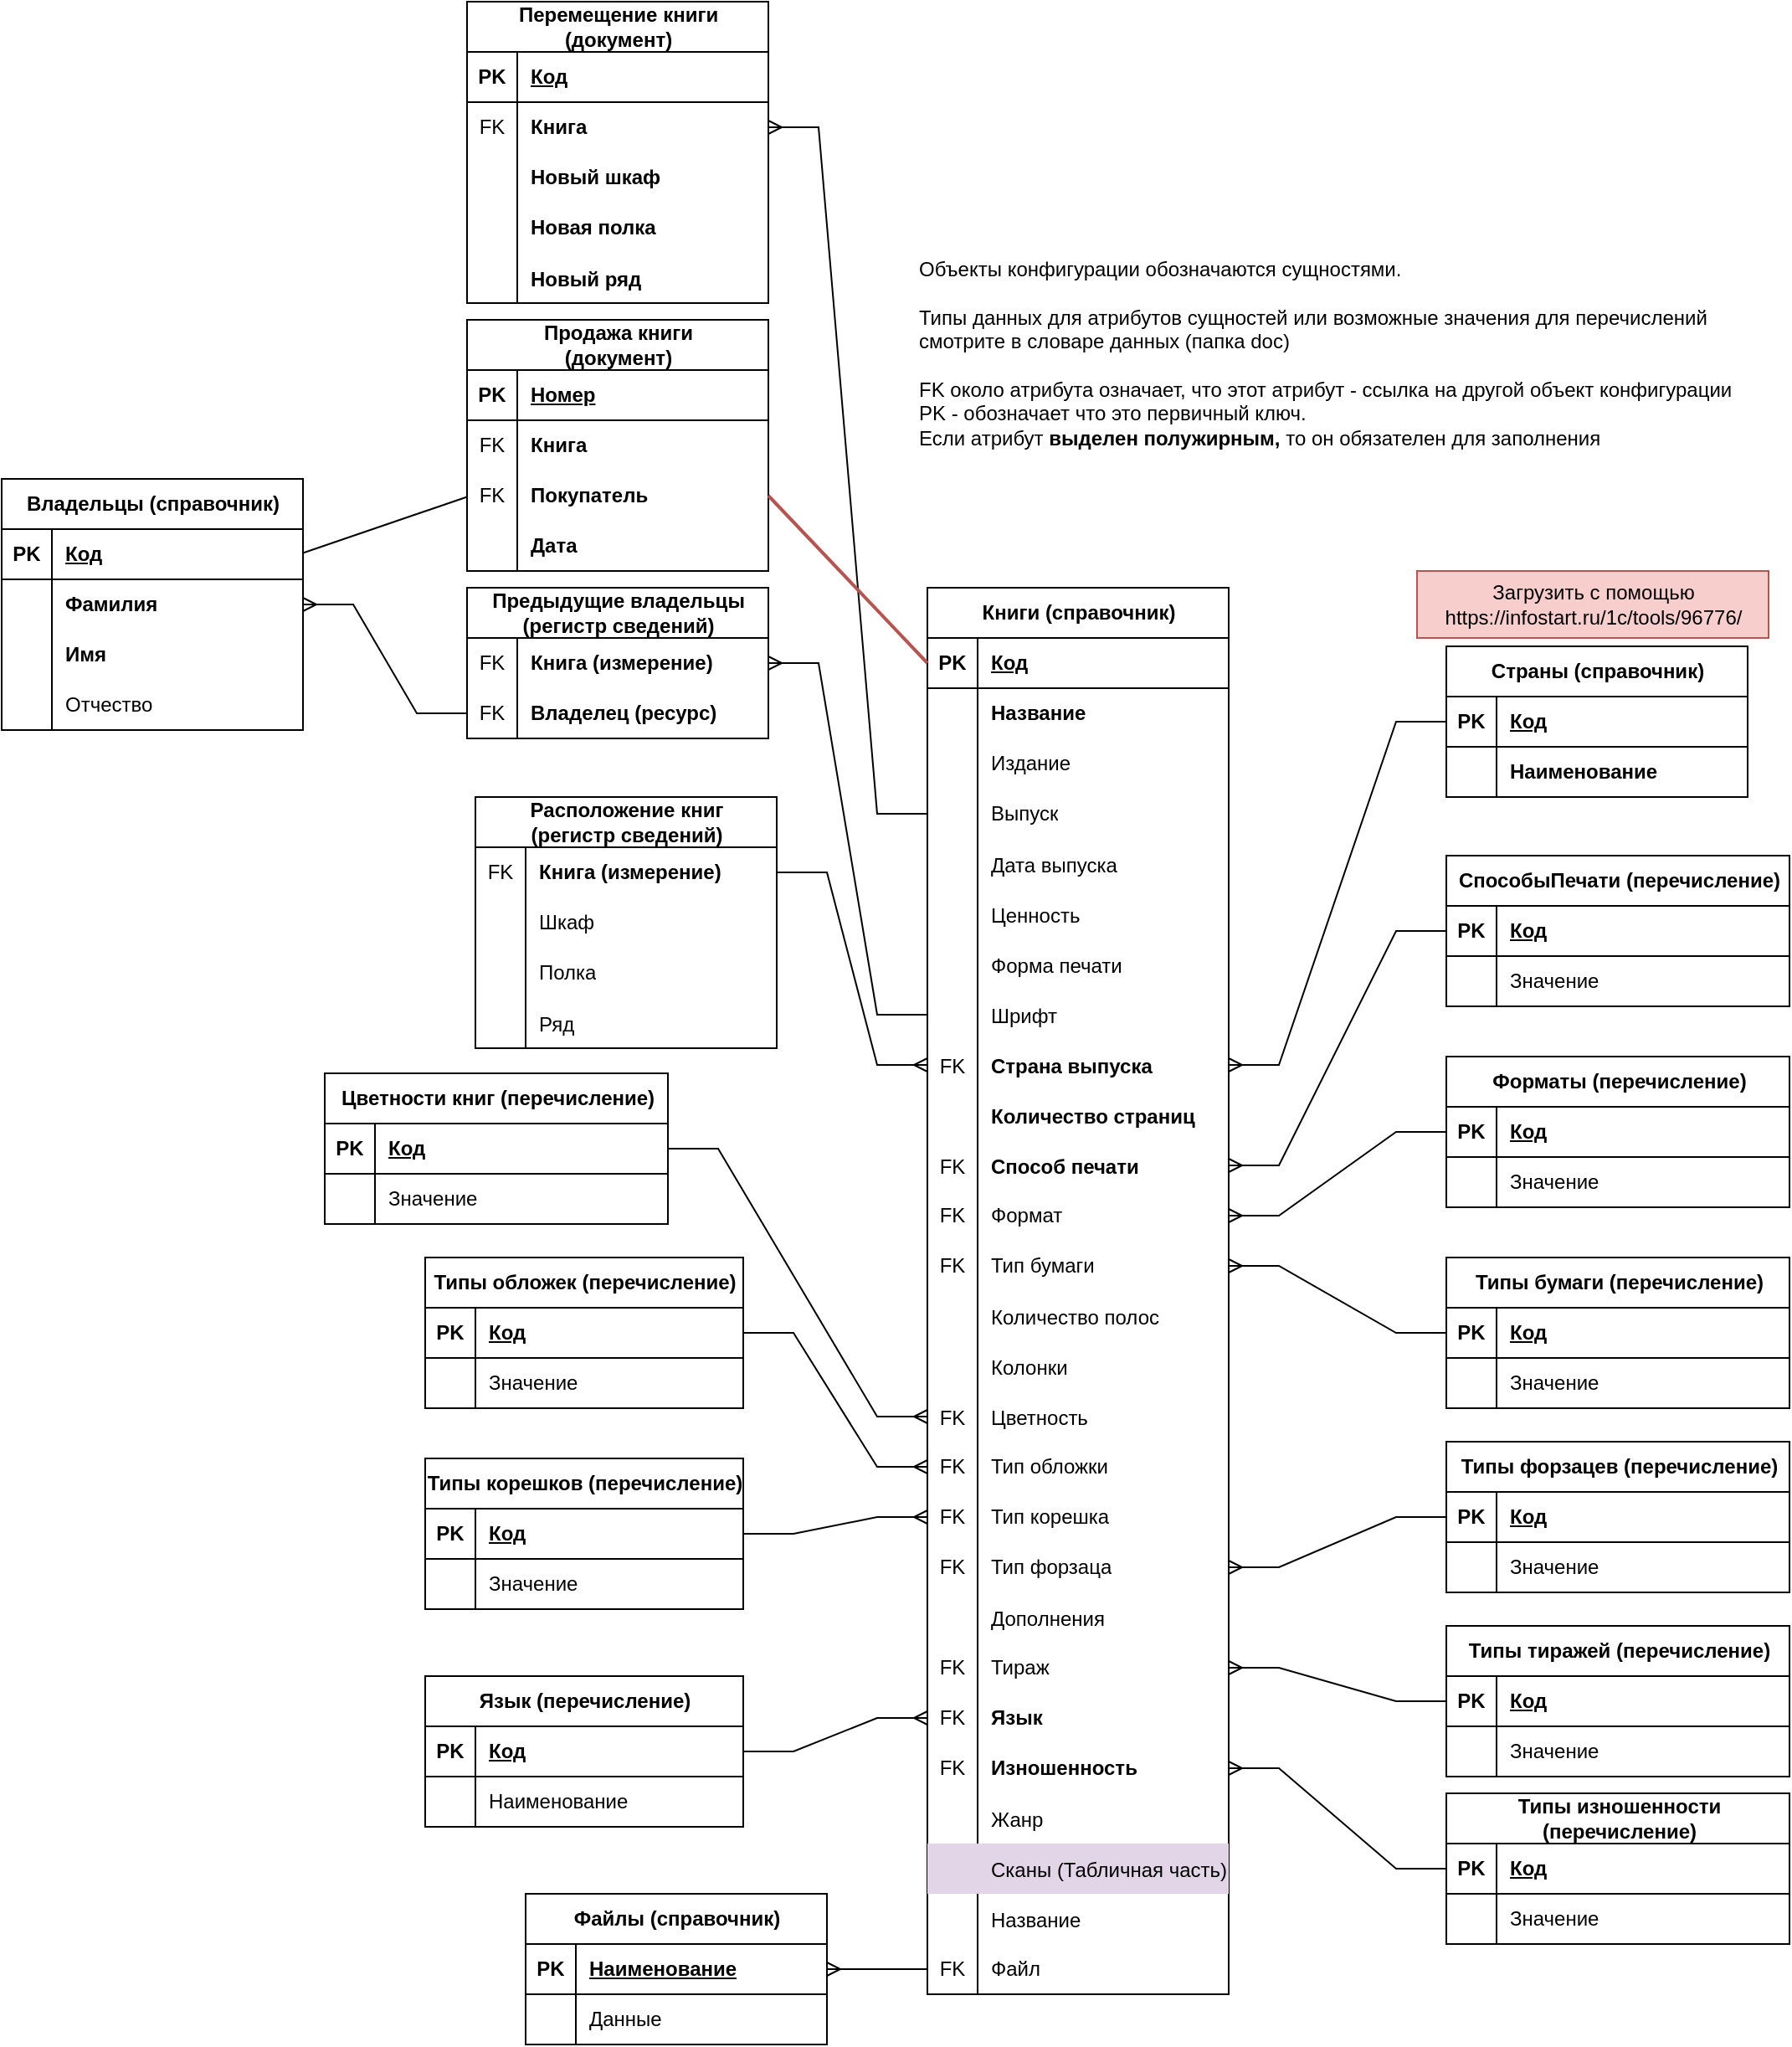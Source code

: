 <mxfile version="22.1.0" type="device">
  <diagram name="Страница — 1" id="jL3SrHu9XKnAJv-S1B95">
    <mxGraphModel dx="1862" dy="516" grid="1" gridSize="10" guides="1" tooltips="1" connect="1" arrows="1" fold="1" page="1" pageScale="1" pageWidth="827" pageHeight="1169" math="0" shadow="0">
      <root>
        <mxCell id="0" />
        <mxCell id="1" parent="0" />
        <mxCell id="vnDzkrgiBXVfD2NmiSJL-1" value="Книги (справочник)" style="shape=table;startSize=30;container=1;collapsible=1;childLayout=tableLayout;fixedRows=1;rowLines=0;fontStyle=1;align=center;resizeLast=1;html=1;" parent="1" vertex="1">
          <mxGeometry x="140" y="490" width="180" height="840" as="geometry" />
        </mxCell>
        <mxCell id="vnDzkrgiBXVfD2NmiSJL-2" value="" style="shape=tableRow;horizontal=0;startSize=0;swimlaneHead=0;swimlaneBody=0;fillColor=none;collapsible=0;dropTarget=0;points=[[0,0.5],[1,0.5]];portConstraint=eastwest;top=0;left=0;right=0;bottom=1;" parent="vnDzkrgiBXVfD2NmiSJL-1" vertex="1">
          <mxGeometry y="30" width="180" height="30" as="geometry" />
        </mxCell>
        <mxCell id="vnDzkrgiBXVfD2NmiSJL-3" value="PK" style="shape=partialRectangle;connectable=0;fillColor=none;top=0;left=0;bottom=0;right=0;fontStyle=1;overflow=hidden;whiteSpace=wrap;html=1;" parent="vnDzkrgiBXVfD2NmiSJL-2" vertex="1">
          <mxGeometry width="30" height="30" as="geometry">
            <mxRectangle width="30" height="30" as="alternateBounds" />
          </mxGeometry>
        </mxCell>
        <mxCell id="vnDzkrgiBXVfD2NmiSJL-4" value="Код" style="shape=partialRectangle;connectable=0;fillColor=none;top=0;left=0;bottom=0;right=0;align=left;spacingLeft=6;fontStyle=5;overflow=hidden;whiteSpace=wrap;html=1;" parent="vnDzkrgiBXVfD2NmiSJL-2" vertex="1">
          <mxGeometry x="30" width="150" height="30" as="geometry">
            <mxRectangle width="150" height="30" as="alternateBounds" />
          </mxGeometry>
        </mxCell>
        <mxCell id="vnDzkrgiBXVfD2NmiSJL-5" value="" style="shape=tableRow;horizontal=0;startSize=0;swimlaneHead=0;swimlaneBody=0;fillColor=none;collapsible=0;dropTarget=0;points=[[0,0.5],[1,0.5]];portConstraint=eastwest;top=0;left=0;right=0;bottom=0;" parent="vnDzkrgiBXVfD2NmiSJL-1" vertex="1">
          <mxGeometry y="60" width="180" height="30" as="geometry" />
        </mxCell>
        <mxCell id="vnDzkrgiBXVfD2NmiSJL-6" value="" style="shape=partialRectangle;connectable=0;fillColor=none;top=0;left=0;bottom=0;right=0;editable=1;overflow=hidden;whiteSpace=wrap;html=1;" parent="vnDzkrgiBXVfD2NmiSJL-5" vertex="1">
          <mxGeometry width="30" height="30" as="geometry">
            <mxRectangle width="30" height="30" as="alternateBounds" />
          </mxGeometry>
        </mxCell>
        <mxCell id="vnDzkrgiBXVfD2NmiSJL-7" value="&lt;b&gt;Название&lt;/b&gt;" style="shape=partialRectangle;connectable=0;fillColor=none;top=0;left=0;bottom=0;right=0;align=left;spacingLeft=6;overflow=hidden;whiteSpace=wrap;html=1;" parent="vnDzkrgiBXVfD2NmiSJL-5" vertex="1">
          <mxGeometry x="30" width="150" height="30" as="geometry">
            <mxRectangle width="150" height="30" as="alternateBounds" />
          </mxGeometry>
        </mxCell>
        <mxCell id="vnDzkrgiBXVfD2NmiSJL-8" value="" style="shape=tableRow;horizontal=0;startSize=0;swimlaneHead=0;swimlaneBody=0;fillColor=none;collapsible=0;dropTarget=0;points=[[0,0.5],[1,0.5]];portConstraint=eastwest;top=0;left=0;right=0;bottom=0;" parent="vnDzkrgiBXVfD2NmiSJL-1" vertex="1">
          <mxGeometry y="90" width="180" height="30" as="geometry" />
        </mxCell>
        <mxCell id="vnDzkrgiBXVfD2NmiSJL-9" value="" style="shape=partialRectangle;connectable=0;fillColor=none;top=0;left=0;bottom=0;right=0;editable=1;overflow=hidden;whiteSpace=wrap;html=1;" parent="vnDzkrgiBXVfD2NmiSJL-8" vertex="1">
          <mxGeometry width="30" height="30" as="geometry">
            <mxRectangle width="30" height="30" as="alternateBounds" />
          </mxGeometry>
        </mxCell>
        <mxCell id="vnDzkrgiBXVfD2NmiSJL-10" value="Издание" style="shape=partialRectangle;connectable=0;fillColor=none;top=0;left=0;bottom=0;right=0;align=left;spacingLeft=6;overflow=hidden;whiteSpace=wrap;html=1;" parent="vnDzkrgiBXVfD2NmiSJL-8" vertex="1">
          <mxGeometry x="30" width="150" height="30" as="geometry">
            <mxRectangle width="150" height="30" as="alternateBounds" />
          </mxGeometry>
        </mxCell>
        <mxCell id="vnDzkrgiBXVfD2NmiSJL-11" value="" style="shape=tableRow;horizontal=0;startSize=0;swimlaneHead=0;swimlaneBody=0;fillColor=none;collapsible=0;dropTarget=0;points=[[0,0.5],[1,0.5]];portConstraint=eastwest;top=0;left=0;right=0;bottom=0;" parent="vnDzkrgiBXVfD2NmiSJL-1" vertex="1">
          <mxGeometry y="120" width="180" height="30" as="geometry" />
        </mxCell>
        <mxCell id="vnDzkrgiBXVfD2NmiSJL-12" value="" style="shape=partialRectangle;connectable=0;fillColor=none;top=0;left=0;bottom=0;right=0;editable=1;overflow=hidden;whiteSpace=wrap;html=1;" parent="vnDzkrgiBXVfD2NmiSJL-11" vertex="1">
          <mxGeometry width="30" height="30" as="geometry">
            <mxRectangle width="30" height="30" as="alternateBounds" />
          </mxGeometry>
        </mxCell>
        <mxCell id="vnDzkrgiBXVfD2NmiSJL-13" value="Выпуск" style="shape=partialRectangle;connectable=0;fillColor=none;top=0;left=0;bottom=0;right=0;align=left;spacingLeft=6;overflow=hidden;whiteSpace=wrap;html=1;" parent="vnDzkrgiBXVfD2NmiSJL-11" vertex="1">
          <mxGeometry x="30" width="150" height="30" as="geometry">
            <mxRectangle width="150" height="30" as="alternateBounds" />
          </mxGeometry>
        </mxCell>
        <mxCell id="vnDzkrgiBXVfD2NmiSJL-14" value="" style="shape=tableRow;horizontal=0;startSize=0;swimlaneHead=0;swimlaneBody=0;fillColor=none;collapsible=0;dropTarget=0;points=[[0,0.5],[1,0.5]];portConstraint=eastwest;top=0;left=0;right=0;bottom=0;" parent="vnDzkrgiBXVfD2NmiSJL-1" vertex="1">
          <mxGeometry y="150" width="180" height="30" as="geometry" />
        </mxCell>
        <mxCell id="vnDzkrgiBXVfD2NmiSJL-15" value="" style="shape=partialRectangle;connectable=0;fillColor=none;top=0;left=0;bottom=0;right=0;editable=1;overflow=hidden;" parent="vnDzkrgiBXVfD2NmiSJL-14" vertex="1">
          <mxGeometry width="30" height="30" as="geometry">
            <mxRectangle width="30" height="30" as="alternateBounds" />
          </mxGeometry>
        </mxCell>
        <mxCell id="vnDzkrgiBXVfD2NmiSJL-16" value="Дата выпуска" style="shape=partialRectangle;connectable=0;fillColor=none;top=0;left=0;bottom=0;right=0;align=left;spacingLeft=6;overflow=hidden;" parent="vnDzkrgiBXVfD2NmiSJL-14" vertex="1">
          <mxGeometry x="30" width="150" height="30" as="geometry">
            <mxRectangle width="150" height="30" as="alternateBounds" />
          </mxGeometry>
        </mxCell>
        <mxCell id="vnDzkrgiBXVfD2NmiSJL-17" value="" style="shape=tableRow;horizontal=0;startSize=0;swimlaneHead=0;swimlaneBody=0;fillColor=none;collapsible=0;dropTarget=0;points=[[0,0.5],[1,0.5]];portConstraint=eastwest;top=0;left=0;right=0;bottom=0;" parent="vnDzkrgiBXVfD2NmiSJL-1" vertex="1">
          <mxGeometry y="180" width="180" height="30" as="geometry" />
        </mxCell>
        <mxCell id="vnDzkrgiBXVfD2NmiSJL-18" value="" style="shape=partialRectangle;connectable=0;fillColor=none;top=0;left=0;bottom=0;right=0;editable=1;overflow=hidden;" parent="vnDzkrgiBXVfD2NmiSJL-17" vertex="1">
          <mxGeometry width="30" height="30" as="geometry">
            <mxRectangle width="30" height="30" as="alternateBounds" />
          </mxGeometry>
        </mxCell>
        <mxCell id="vnDzkrgiBXVfD2NmiSJL-19" value="Ценность" style="shape=partialRectangle;connectable=0;fillColor=none;top=0;left=0;bottom=0;right=0;align=left;spacingLeft=6;overflow=hidden;" parent="vnDzkrgiBXVfD2NmiSJL-17" vertex="1">
          <mxGeometry x="30" width="150" height="30" as="geometry">
            <mxRectangle width="150" height="30" as="alternateBounds" />
          </mxGeometry>
        </mxCell>
        <mxCell id="vnDzkrgiBXVfD2NmiSJL-20" value="" style="shape=tableRow;horizontal=0;startSize=0;swimlaneHead=0;swimlaneBody=0;fillColor=none;collapsible=0;dropTarget=0;points=[[0,0.5],[1,0.5]];portConstraint=eastwest;top=0;left=0;right=0;bottom=0;" parent="vnDzkrgiBXVfD2NmiSJL-1" vertex="1">
          <mxGeometry y="210" width="180" height="30" as="geometry" />
        </mxCell>
        <mxCell id="vnDzkrgiBXVfD2NmiSJL-21" value="" style="shape=partialRectangle;connectable=0;fillColor=none;top=0;left=0;bottom=0;right=0;editable=1;overflow=hidden;" parent="vnDzkrgiBXVfD2NmiSJL-20" vertex="1">
          <mxGeometry width="30" height="30" as="geometry">
            <mxRectangle width="30" height="30" as="alternateBounds" />
          </mxGeometry>
        </mxCell>
        <mxCell id="vnDzkrgiBXVfD2NmiSJL-22" value="Форма печати" style="shape=partialRectangle;connectable=0;fillColor=none;top=0;left=0;bottom=0;right=0;align=left;spacingLeft=6;overflow=hidden;" parent="vnDzkrgiBXVfD2NmiSJL-20" vertex="1">
          <mxGeometry x="30" width="150" height="30" as="geometry">
            <mxRectangle width="150" height="30" as="alternateBounds" />
          </mxGeometry>
        </mxCell>
        <mxCell id="vnDzkrgiBXVfD2NmiSJL-26" value="" style="shape=tableRow;horizontal=0;startSize=0;swimlaneHead=0;swimlaneBody=0;fillColor=none;collapsible=0;dropTarget=0;points=[[0,0.5],[1,0.5]];portConstraint=eastwest;top=0;left=0;right=0;bottom=0;" parent="vnDzkrgiBXVfD2NmiSJL-1" vertex="1">
          <mxGeometry y="240" width="180" height="30" as="geometry" />
        </mxCell>
        <mxCell id="vnDzkrgiBXVfD2NmiSJL-27" value="" style="shape=partialRectangle;connectable=0;fillColor=none;top=0;left=0;bottom=0;right=0;editable=1;overflow=hidden;" parent="vnDzkrgiBXVfD2NmiSJL-26" vertex="1">
          <mxGeometry width="30" height="30" as="geometry">
            <mxRectangle width="30" height="30" as="alternateBounds" />
          </mxGeometry>
        </mxCell>
        <mxCell id="vnDzkrgiBXVfD2NmiSJL-28" value="Шрифт" style="shape=partialRectangle;connectable=0;fillColor=none;top=0;left=0;bottom=0;right=0;align=left;spacingLeft=6;overflow=hidden;" parent="vnDzkrgiBXVfD2NmiSJL-26" vertex="1">
          <mxGeometry x="30" width="150" height="30" as="geometry">
            <mxRectangle width="150" height="30" as="alternateBounds" />
          </mxGeometry>
        </mxCell>
        <mxCell id="vnDzkrgiBXVfD2NmiSJL-43" value="" style="shape=tableRow;horizontal=0;startSize=0;swimlaneHead=0;swimlaneBody=0;fillColor=none;collapsible=0;dropTarget=0;points=[[0,0.5],[1,0.5]];portConstraint=eastwest;top=0;left=0;right=0;bottom=0;" parent="vnDzkrgiBXVfD2NmiSJL-1" vertex="1">
          <mxGeometry y="270" width="180" height="30" as="geometry" />
        </mxCell>
        <mxCell id="vnDzkrgiBXVfD2NmiSJL-44" value="FK" style="shape=partialRectangle;connectable=0;fillColor=none;top=0;left=0;bottom=0;right=0;editable=1;overflow=hidden;fontStyle=0" parent="vnDzkrgiBXVfD2NmiSJL-43" vertex="1">
          <mxGeometry width="30" height="30" as="geometry">
            <mxRectangle width="30" height="30" as="alternateBounds" />
          </mxGeometry>
        </mxCell>
        <mxCell id="vnDzkrgiBXVfD2NmiSJL-45" value="Страна выпуска" style="shape=partialRectangle;connectable=0;fillColor=none;top=0;left=0;bottom=0;right=0;align=left;spacingLeft=6;overflow=hidden;fontStyle=1" parent="vnDzkrgiBXVfD2NmiSJL-43" vertex="1">
          <mxGeometry x="30" width="150" height="30" as="geometry">
            <mxRectangle width="150" height="30" as="alternateBounds" />
          </mxGeometry>
        </mxCell>
        <mxCell id="vnDzkrgiBXVfD2NmiSJL-48" value="" style="shape=tableRow;horizontal=0;startSize=0;swimlaneHead=0;swimlaneBody=0;fillColor=none;collapsible=0;dropTarget=0;points=[[0,0.5],[1,0.5]];portConstraint=eastwest;top=0;left=0;right=0;bottom=0;" parent="vnDzkrgiBXVfD2NmiSJL-1" vertex="1">
          <mxGeometry y="300" width="180" height="30" as="geometry" />
        </mxCell>
        <mxCell id="vnDzkrgiBXVfD2NmiSJL-49" value="" style="shape=partialRectangle;connectable=0;fillColor=none;top=0;left=0;bottom=0;right=0;editable=1;overflow=hidden;" parent="vnDzkrgiBXVfD2NmiSJL-48" vertex="1">
          <mxGeometry width="30" height="30" as="geometry">
            <mxRectangle width="30" height="30" as="alternateBounds" />
          </mxGeometry>
        </mxCell>
        <mxCell id="vnDzkrgiBXVfD2NmiSJL-50" value="Количество страниц" style="shape=partialRectangle;connectable=0;fillColor=none;top=0;left=0;bottom=0;right=0;align=left;spacingLeft=6;overflow=hidden;fontStyle=1" parent="vnDzkrgiBXVfD2NmiSJL-48" vertex="1">
          <mxGeometry x="30" width="150" height="30" as="geometry">
            <mxRectangle width="150" height="30" as="alternateBounds" />
          </mxGeometry>
        </mxCell>
        <mxCell id="vnDzkrgiBXVfD2NmiSJL-52" value="" style="shape=tableRow;horizontal=0;startSize=0;swimlaneHead=0;swimlaneBody=0;fillColor=none;collapsible=0;dropTarget=0;points=[[0,0.5],[1,0.5]];portConstraint=eastwest;top=0;left=0;right=0;bottom=0;" parent="vnDzkrgiBXVfD2NmiSJL-1" vertex="1">
          <mxGeometry y="330" width="180" height="30" as="geometry" />
        </mxCell>
        <mxCell id="vnDzkrgiBXVfD2NmiSJL-53" value="FK" style="shape=partialRectangle;connectable=0;fillColor=none;top=0;left=0;bottom=0;right=0;editable=1;overflow=hidden;fontStyle=0" parent="vnDzkrgiBXVfD2NmiSJL-52" vertex="1">
          <mxGeometry width="30" height="30" as="geometry">
            <mxRectangle width="30" height="30" as="alternateBounds" />
          </mxGeometry>
        </mxCell>
        <mxCell id="vnDzkrgiBXVfD2NmiSJL-54" value="Способ печати" style="shape=partialRectangle;connectable=0;fillColor=none;top=0;left=0;bottom=0;right=0;align=left;spacingLeft=6;overflow=hidden;fontStyle=1" parent="vnDzkrgiBXVfD2NmiSJL-52" vertex="1">
          <mxGeometry x="30" width="150" height="30" as="geometry">
            <mxRectangle width="150" height="30" as="alternateBounds" />
          </mxGeometry>
        </mxCell>
        <mxCell id="vnDzkrgiBXVfD2NmiSJL-69" value="" style="shape=tableRow;horizontal=0;startSize=0;swimlaneHead=0;swimlaneBody=0;fillColor=none;collapsible=0;dropTarget=0;points=[[0,0.5],[1,0.5]];portConstraint=eastwest;top=0;left=0;right=0;bottom=0;" parent="vnDzkrgiBXVfD2NmiSJL-1" vertex="1">
          <mxGeometry y="360" width="180" height="30" as="geometry" />
        </mxCell>
        <mxCell id="vnDzkrgiBXVfD2NmiSJL-70" value="FK" style="shape=partialRectangle;connectable=0;fillColor=none;top=0;left=0;bottom=0;right=0;fontStyle=0;overflow=hidden;whiteSpace=wrap;html=1;" parent="vnDzkrgiBXVfD2NmiSJL-69" vertex="1">
          <mxGeometry width="30" height="30" as="geometry">
            <mxRectangle width="30" height="30" as="alternateBounds" />
          </mxGeometry>
        </mxCell>
        <mxCell id="vnDzkrgiBXVfD2NmiSJL-71" value="Формат" style="shape=partialRectangle;connectable=0;fillColor=none;top=0;left=0;bottom=0;right=0;align=left;spacingLeft=6;fontStyle=0;overflow=hidden;whiteSpace=wrap;html=1;" parent="vnDzkrgiBXVfD2NmiSJL-69" vertex="1">
          <mxGeometry x="30" width="150" height="30" as="geometry">
            <mxRectangle width="150" height="30" as="alternateBounds" />
          </mxGeometry>
        </mxCell>
        <mxCell id="vnDzkrgiBXVfD2NmiSJL-81" value="" style="shape=tableRow;horizontal=0;startSize=0;swimlaneHead=0;swimlaneBody=0;fillColor=none;collapsible=0;dropTarget=0;points=[[0,0.5],[1,0.5]];portConstraint=eastwest;top=0;left=0;right=0;bottom=0;" parent="vnDzkrgiBXVfD2NmiSJL-1" vertex="1">
          <mxGeometry y="390" width="180" height="30" as="geometry" />
        </mxCell>
        <mxCell id="vnDzkrgiBXVfD2NmiSJL-82" value="FK" style="shape=partialRectangle;connectable=0;fillColor=none;top=0;left=0;bottom=0;right=0;fontStyle=0;overflow=hidden;whiteSpace=wrap;html=1;" parent="vnDzkrgiBXVfD2NmiSJL-81" vertex="1">
          <mxGeometry width="30" height="30" as="geometry">
            <mxRectangle width="30" height="30" as="alternateBounds" />
          </mxGeometry>
        </mxCell>
        <mxCell id="vnDzkrgiBXVfD2NmiSJL-83" value="Тип бумаги" style="shape=partialRectangle;connectable=0;fillColor=none;top=0;left=0;bottom=0;right=0;align=left;spacingLeft=6;fontStyle=0;overflow=hidden;whiteSpace=wrap;html=1;" parent="vnDzkrgiBXVfD2NmiSJL-81" vertex="1">
          <mxGeometry x="30" width="150" height="30" as="geometry">
            <mxRectangle width="150" height="30" as="alternateBounds" />
          </mxGeometry>
        </mxCell>
        <mxCell id="vnDzkrgiBXVfD2NmiSJL-92" value="" style="shape=tableRow;horizontal=0;startSize=0;swimlaneHead=0;swimlaneBody=0;fillColor=none;collapsible=0;dropTarget=0;points=[[0,0.5],[1,0.5]];portConstraint=eastwest;top=0;left=0;right=0;bottom=0;" parent="vnDzkrgiBXVfD2NmiSJL-1" vertex="1">
          <mxGeometry y="420" width="180" height="30" as="geometry" />
        </mxCell>
        <mxCell id="vnDzkrgiBXVfD2NmiSJL-93" value="" style="shape=partialRectangle;connectable=0;fillColor=none;top=0;left=0;bottom=0;right=0;editable=1;overflow=hidden;" parent="vnDzkrgiBXVfD2NmiSJL-92" vertex="1">
          <mxGeometry width="30" height="30" as="geometry">
            <mxRectangle width="30" height="30" as="alternateBounds" />
          </mxGeometry>
        </mxCell>
        <mxCell id="vnDzkrgiBXVfD2NmiSJL-94" value="Количество полос" style="shape=partialRectangle;connectable=0;fillColor=none;top=0;left=0;bottom=0;right=0;align=left;spacingLeft=6;overflow=hidden;" parent="vnDzkrgiBXVfD2NmiSJL-92" vertex="1">
          <mxGeometry x="30" width="150" height="30" as="geometry">
            <mxRectangle width="150" height="30" as="alternateBounds" />
          </mxGeometry>
        </mxCell>
        <mxCell id="vnDzkrgiBXVfD2NmiSJL-95" value="" style="shape=tableRow;horizontal=0;startSize=0;swimlaneHead=0;swimlaneBody=0;fillColor=none;collapsible=0;dropTarget=0;points=[[0,0.5],[1,0.5]];portConstraint=eastwest;top=0;left=0;right=0;bottom=0;" parent="vnDzkrgiBXVfD2NmiSJL-1" vertex="1">
          <mxGeometry y="450" width="180" height="30" as="geometry" />
        </mxCell>
        <mxCell id="vnDzkrgiBXVfD2NmiSJL-96" value="" style="shape=partialRectangle;connectable=0;fillColor=none;top=0;left=0;bottom=0;right=0;editable=1;overflow=hidden;" parent="vnDzkrgiBXVfD2NmiSJL-95" vertex="1">
          <mxGeometry width="30" height="30" as="geometry">
            <mxRectangle width="30" height="30" as="alternateBounds" />
          </mxGeometry>
        </mxCell>
        <mxCell id="vnDzkrgiBXVfD2NmiSJL-97" value="Колонки" style="shape=partialRectangle;connectable=0;fillColor=none;top=0;left=0;bottom=0;right=0;align=left;spacingLeft=6;overflow=hidden;" parent="vnDzkrgiBXVfD2NmiSJL-95" vertex="1">
          <mxGeometry x="30" width="150" height="30" as="geometry">
            <mxRectangle width="150" height="30" as="alternateBounds" />
          </mxGeometry>
        </mxCell>
        <mxCell id="vnDzkrgiBXVfD2NmiSJL-98" value="" style="shape=tableRow;horizontal=0;startSize=0;swimlaneHead=0;swimlaneBody=0;fillColor=none;collapsible=0;dropTarget=0;points=[[0,0.5],[1,0.5]];portConstraint=eastwest;top=0;left=0;right=0;bottom=0;" parent="vnDzkrgiBXVfD2NmiSJL-1" vertex="1">
          <mxGeometry y="480" width="180" height="30" as="geometry" />
        </mxCell>
        <mxCell id="vnDzkrgiBXVfD2NmiSJL-99" value="FK" style="shape=partialRectangle;connectable=0;fillColor=none;top=0;left=0;bottom=0;right=0;editable=1;overflow=hidden;" parent="vnDzkrgiBXVfD2NmiSJL-98" vertex="1">
          <mxGeometry width="30" height="30" as="geometry">
            <mxRectangle width="30" height="30" as="alternateBounds" />
          </mxGeometry>
        </mxCell>
        <mxCell id="vnDzkrgiBXVfD2NmiSJL-100" value="Цветность" style="shape=partialRectangle;connectable=0;fillColor=none;top=0;left=0;bottom=0;right=0;align=left;spacingLeft=6;overflow=hidden;" parent="vnDzkrgiBXVfD2NmiSJL-98" vertex="1">
          <mxGeometry x="30" width="150" height="30" as="geometry">
            <mxRectangle width="150" height="30" as="alternateBounds" />
          </mxGeometry>
        </mxCell>
        <mxCell id="vnDzkrgiBXVfD2NmiSJL-109" value="" style="shape=tableRow;horizontal=0;startSize=0;swimlaneHead=0;swimlaneBody=0;fillColor=none;collapsible=0;dropTarget=0;points=[[0,0.5],[1,0.5]];portConstraint=eastwest;top=0;left=0;right=0;bottom=0;" parent="vnDzkrgiBXVfD2NmiSJL-1" vertex="1">
          <mxGeometry y="510" width="180" height="30" as="geometry" />
        </mxCell>
        <mxCell id="vnDzkrgiBXVfD2NmiSJL-110" value="FK" style="shape=partialRectangle;connectable=0;fillColor=none;top=0;left=0;bottom=0;right=0;fontStyle=0;overflow=hidden;whiteSpace=wrap;html=1;" parent="vnDzkrgiBXVfD2NmiSJL-109" vertex="1">
          <mxGeometry width="30" height="30" as="geometry">
            <mxRectangle width="30" height="30" as="alternateBounds" />
          </mxGeometry>
        </mxCell>
        <mxCell id="vnDzkrgiBXVfD2NmiSJL-111" value="Тип обложки" style="shape=partialRectangle;connectable=0;fillColor=none;top=0;left=0;bottom=0;right=0;align=left;spacingLeft=6;fontStyle=0;overflow=hidden;whiteSpace=wrap;html=1;" parent="vnDzkrgiBXVfD2NmiSJL-109" vertex="1">
          <mxGeometry x="30" width="150" height="30" as="geometry">
            <mxRectangle width="150" height="30" as="alternateBounds" />
          </mxGeometry>
        </mxCell>
        <mxCell id="vnDzkrgiBXVfD2NmiSJL-147" value="" style="shape=tableRow;horizontal=0;startSize=0;swimlaneHead=0;swimlaneBody=0;fillColor=none;collapsible=0;dropTarget=0;points=[[0,0.5],[1,0.5]];portConstraint=eastwest;top=0;left=0;right=0;bottom=0;" parent="vnDzkrgiBXVfD2NmiSJL-1" vertex="1">
          <mxGeometry y="540" width="180" height="30" as="geometry" />
        </mxCell>
        <mxCell id="vnDzkrgiBXVfD2NmiSJL-148" value="FK" style="shape=partialRectangle;connectable=0;fillColor=none;top=0;left=0;bottom=0;right=0;fontStyle=0;overflow=hidden;whiteSpace=wrap;html=1;" parent="vnDzkrgiBXVfD2NmiSJL-147" vertex="1">
          <mxGeometry width="30" height="30" as="geometry">
            <mxRectangle width="30" height="30" as="alternateBounds" />
          </mxGeometry>
        </mxCell>
        <mxCell id="vnDzkrgiBXVfD2NmiSJL-149" value="Тип корешка" style="shape=partialRectangle;connectable=0;fillColor=none;top=0;left=0;bottom=0;right=0;align=left;spacingLeft=6;fontStyle=0;overflow=hidden;whiteSpace=wrap;html=1;" parent="vnDzkrgiBXVfD2NmiSJL-147" vertex="1">
          <mxGeometry x="30" width="150" height="30" as="geometry">
            <mxRectangle width="150" height="30" as="alternateBounds" />
          </mxGeometry>
        </mxCell>
        <mxCell id="vnDzkrgiBXVfD2NmiSJL-205" value="" style="shape=tableRow;horizontal=0;startSize=0;swimlaneHead=0;swimlaneBody=0;fillColor=none;collapsible=0;dropTarget=0;points=[[0,0.5],[1,0.5]];portConstraint=eastwest;top=0;left=0;right=0;bottom=0;" parent="vnDzkrgiBXVfD2NmiSJL-1" vertex="1">
          <mxGeometry y="570" width="180" height="30" as="geometry" />
        </mxCell>
        <mxCell id="vnDzkrgiBXVfD2NmiSJL-206" value="FK" style="shape=partialRectangle;connectable=0;fillColor=none;top=0;left=0;bottom=0;right=0;fontStyle=0;overflow=hidden;whiteSpace=wrap;html=1;" parent="vnDzkrgiBXVfD2NmiSJL-205" vertex="1">
          <mxGeometry width="30" height="30" as="geometry">
            <mxRectangle width="30" height="30" as="alternateBounds" />
          </mxGeometry>
        </mxCell>
        <mxCell id="vnDzkrgiBXVfD2NmiSJL-207" value="Тип форзаца" style="shape=partialRectangle;connectable=0;fillColor=none;top=0;left=0;bottom=0;right=0;align=left;spacingLeft=6;fontStyle=0;overflow=hidden;whiteSpace=wrap;html=1;" parent="vnDzkrgiBXVfD2NmiSJL-205" vertex="1">
          <mxGeometry x="30" width="150" height="30" as="geometry">
            <mxRectangle width="150" height="30" as="alternateBounds" />
          </mxGeometry>
        </mxCell>
        <mxCell id="UUWFpVx6z0UF4JMfDKAT-1" value="" style="shape=tableRow;horizontal=0;startSize=0;swimlaneHead=0;swimlaneBody=0;fillColor=none;collapsible=0;dropTarget=0;points=[[0,0.5],[1,0.5]];portConstraint=eastwest;top=0;left=0;right=0;bottom=0;" vertex="1" parent="vnDzkrgiBXVfD2NmiSJL-1">
          <mxGeometry y="600" width="180" height="30" as="geometry" />
        </mxCell>
        <mxCell id="UUWFpVx6z0UF4JMfDKAT-2" value="" style="shape=partialRectangle;connectable=0;fillColor=none;top=0;left=0;bottom=0;right=0;editable=1;overflow=hidden;" vertex="1" parent="UUWFpVx6z0UF4JMfDKAT-1">
          <mxGeometry width="30" height="30" as="geometry">
            <mxRectangle width="30" height="30" as="alternateBounds" />
          </mxGeometry>
        </mxCell>
        <mxCell id="UUWFpVx6z0UF4JMfDKAT-3" value="Дополнения" style="shape=partialRectangle;connectable=0;fillColor=none;top=0;left=0;bottom=0;right=0;align=left;spacingLeft=6;overflow=hidden;" vertex="1" parent="UUWFpVx6z0UF4JMfDKAT-1">
          <mxGeometry x="30" width="150" height="30" as="geometry">
            <mxRectangle width="150" height="30" as="alternateBounds" />
          </mxGeometry>
        </mxCell>
        <mxCell id="UUWFpVx6z0UF4JMfDKAT-4" value="" style="shape=tableRow;horizontal=0;startSize=0;swimlaneHead=0;swimlaneBody=0;fillColor=none;collapsible=0;dropTarget=0;points=[[0,0.5],[1,0.5]];portConstraint=eastwest;top=0;left=0;right=0;bottom=0;" vertex="1" parent="vnDzkrgiBXVfD2NmiSJL-1">
          <mxGeometry y="630" width="180" height="30" as="geometry" />
        </mxCell>
        <mxCell id="UUWFpVx6z0UF4JMfDKAT-5" value="FK" style="shape=partialRectangle;connectable=0;fillColor=none;top=0;left=0;bottom=0;right=0;fontStyle=0;overflow=hidden;whiteSpace=wrap;html=1;" vertex="1" parent="UUWFpVx6z0UF4JMfDKAT-4">
          <mxGeometry width="30" height="30" as="geometry">
            <mxRectangle width="30" height="30" as="alternateBounds" />
          </mxGeometry>
        </mxCell>
        <mxCell id="UUWFpVx6z0UF4JMfDKAT-6" value="Тираж" style="shape=partialRectangle;connectable=0;fillColor=none;top=0;left=0;bottom=0;right=0;align=left;spacingLeft=6;fontStyle=0;overflow=hidden;whiteSpace=wrap;html=1;" vertex="1" parent="UUWFpVx6z0UF4JMfDKAT-4">
          <mxGeometry x="30" width="150" height="30" as="geometry">
            <mxRectangle width="150" height="30" as="alternateBounds" />
          </mxGeometry>
        </mxCell>
        <mxCell id="UUWFpVx6z0UF4JMfDKAT-15" value="" style="shape=tableRow;horizontal=0;startSize=0;swimlaneHead=0;swimlaneBody=0;fillColor=none;collapsible=0;dropTarget=0;points=[[0,0.5],[1,0.5]];portConstraint=eastwest;top=0;left=0;right=0;bottom=0;" vertex="1" parent="vnDzkrgiBXVfD2NmiSJL-1">
          <mxGeometry y="660" width="180" height="30" as="geometry" />
        </mxCell>
        <mxCell id="UUWFpVx6z0UF4JMfDKAT-16" value="FK" style="shape=partialRectangle;connectable=0;fillColor=none;top=0;left=0;bottom=0;right=0;fontStyle=0;overflow=hidden;whiteSpace=wrap;html=1;" vertex="1" parent="UUWFpVx6z0UF4JMfDKAT-15">
          <mxGeometry width="30" height="30" as="geometry">
            <mxRectangle width="30" height="30" as="alternateBounds" />
          </mxGeometry>
        </mxCell>
        <mxCell id="UUWFpVx6z0UF4JMfDKAT-17" value="&lt;b&gt;Язык&lt;/b&gt;" style="shape=partialRectangle;connectable=0;fillColor=none;top=0;left=0;bottom=0;right=0;align=left;spacingLeft=6;fontStyle=0;overflow=hidden;whiteSpace=wrap;html=1;" vertex="1" parent="UUWFpVx6z0UF4JMfDKAT-15">
          <mxGeometry x="30" width="150" height="30" as="geometry">
            <mxRectangle width="150" height="30" as="alternateBounds" />
          </mxGeometry>
        </mxCell>
        <mxCell id="UUWFpVx6z0UF4JMfDKAT-26" value="" style="shape=tableRow;horizontal=0;startSize=0;swimlaneHead=0;swimlaneBody=0;fillColor=none;collapsible=0;dropTarget=0;points=[[0,0.5],[1,0.5]];portConstraint=eastwest;top=0;left=0;right=0;bottom=0;" vertex="1" parent="vnDzkrgiBXVfD2NmiSJL-1">
          <mxGeometry y="690" width="180" height="30" as="geometry" />
        </mxCell>
        <mxCell id="UUWFpVx6z0UF4JMfDKAT-27" value="FK" style="shape=partialRectangle;connectable=0;fillColor=none;top=0;left=0;bottom=0;right=0;fontStyle=0;overflow=hidden;whiteSpace=wrap;html=1;" vertex="1" parent="UUWFpVx6z0UF4JMfDKAT-26">
          <mxGeometry width="30" height="30" as="geometry">
            <mxRectangle width="30" height="30" as="alternateBounds" />
          </mxGeometry>
        </mxCell>
        <mxCell id="UUWFpVx6z0UF4JMfDKAT-28" value="&lt;b&gt;Изношенность&lt;/b&gt;" style="shape=partialRectangle;connectable=0;fillColor=none;top=0;left=0;bottom=0;right=0;align=left;spacingLeft=6;fontStyle=0;overflow=hidden;whiteSpace=wrap;html=1;" vertex="1" parent="UUWFpVx6z0UF4JMfDKAT-26">
          <mxGeometry x="30" width="150" height="30" as="geometry">
            <mxRectangle width="150" height="30" as="alternateBounds" />
          </mxGeometry>
        </mxCell>
        <mxCell id="UUWFpVx6z0UF4JMfDKAT-37" value="" style="shape=tableRow;horizontal=0;startSize=0;swimlaneHead=0;swimlaneBody=0;fillColor=none;collapsible=0;dropTarget=0;points=[[0,0.5],[1,0.5]];portConstraint=eastwest;top=0;left=0;right=0;bottom=0;" vertex="1" parent="vnDzkrgiBXVfD2NmiSJL-1">
          <mxGeometry y="720" width="180" height="30" as="geometry" />
        </mxCell>
        <mxCell id="UUWFpVx6z0UF4JMfDKAT-38" value="" style="shape=partialRectangle;connectable=0;fillColor=none;top=0;left=0;bottom=0;right=0;editable=1;overflow=hidden;" vertex="1" parent="UUWFpVx6z0UF4JMfDKAT-37">
          <mxGeometry width="30" height="30" as="geometry">
            <mxRectangle width="30" height="30" as="alternateBounds" />
          </mxGeometry>
        </mxCell>
        <mxCell id="UUWFpVx6z0UF4JMfDKAT-39" value="Жанр" style="shape=partialRectangle;connectable=0;fillColor=none;top=0;left=0;bottom=0;right=0;align=left;spacingLeft=6;overflow=hidden;" vertex="1" parent="UUWFpVx6z0UF4JMfDKAT-37">
          <mxGeometry x="30" width="150" height="30" as="geometry">
            <mxRectangle width="150" height="30" as="alternateBounds" />
          </mxGeometry>
        </mxCell>
        <mxCell id="UUWFpVx6z0UF4JMfDKAT-137" value="" style="shape=tableRow;horizontal=0;startSize=0;swimlaneHead=0;swimlaneBody=0;fillColor=#e1d5e7;collapsible=0;dropTarget=0;points=[[0,0.5],[1,0.5]];portConstraint=eastwest;top=0;left=0;right=0;bottom=0;strokeColor=#9673a6;" vertex="1" parent="vnDzkrgiBXVfD2NmiSJL-1">
          <mxGeometry y="750" width="180" height="30" as="geometry" />
        </mxCell>
        <mxCell id="UUWFpVx6z0UF4JMfDKAT-138" value="" style="shape=partialRectangle;connectable=0;fillColor=none;top=0;left=0;bottom=0;right=0;editable=1;overflow=hidden;" vertex="1" parent="UUWFpVx6z0UF4JMfDKAT-137">
          <mxGeometry width="30" height="30" as="geometry">
            <mxRectangle width="30" height="30" as="alternateBounds" />
          </mxGeometry>
        </mxCell>
        <mxCell id="UUWFpVx6z0UF4JMfDKAT-139" value="Сканы (Табличная часть)" style="shape=partialRectangle;connectable=0;fillColor=none;top=0;left=0;bottom=0;right=0;align=left;spacingLeft=6;overflow=hidden;" vertex="1" parent="UUWFpVx6z0UF4JMfDKAT-137">
          <mxGeometry x="30" width="150" height="30" as="geometry">
            <mxRectangle width="150" height="30" as="alternateBounds" />
          </mxGeometry>
        </mxCell>
        <mxCell id="UUWFpVx6z0UF4JMfDKAT-140" value="" style="shape=tableRow;horizontal=0;startSize=0;swimlaneHead=0;swimlaneBody=0;fillColor=none;collapsible=0;dropTarget=0;points=[[0,0.5],[1,0.5]];portConstraint=eastwest;top=0;left=0;right=0;bottom=0;" vertex="1" parent="vnDzkrgiBXVfD2NmiSJL-1">
          <mxGeometry y="780" width="180" height="30" as="geometry" />
        </mxCell>
        <mxCell id="UUWFpVx6z0UF4JMfDKAT-141" value="" style="shape=partialRectangle;connectable=0;fillColor=none;top=0;left=0;bottom=0;right=0;editable=1;overflow=hidden;" vertex="1" parent="UUWFpVx6z0UF4JMfDKAT-140">
          <mxGeometry width="30" height="30" as="geometry">
            <mxRectangle width="30" height="30" as="alternateBounds" />
          </mxGeometry>
        </mxCell>
        <mxCell id="UUWFpVx6z0UF4JMfDKAT-142" value="Название" style="shape=partialRectangle;connectable=0;fillColor=none;top=0;left=0;bottom=0;right=0;align=left;spacingLeft=6;overflow=hidden;" vertex="1" parent="UUWFpVx6z0UF4JMfDKAT-140">
          <mxGeometry x="30" width="150" height="30" as="geometry">
            <mxRectangle width="150" height="30" as="alternateBounds" />
          </mxGeometry>
        </mxCell>
        <mxCell id="UUWFpVx6z0UF4JMfDKAT-143" value="" style="shape=tableRow;horizontal=0;startSize=0;swimlaneHead=0;swimlaneBody=0;fillColor=none;collapsible=0;dropTarget=0;points=[[0,0.5],[1,0.5]];portConstraint=eastwest;top=0;left=0;right=0;bottom=0;" vertex="1" parent="vnDzkrgiBXVfD2NmiSJL-1">
          <mxGeometry y="810" width="180" height="30" as="geometry" />
        </mxCell>
        <mxCell id="UUWFpVx6z0UF4JMfDKAT-144" value="FK" style="shape=partialRectangle;connectable=0;fillColor=none;top=0;left=0;bottom=0;right=0;fontStyle=0;overflow=hidden;whiteSpace=wrap;html=1;" vertex="1" parent="UUWFpVx6z0UF4JMfDKAT-143">
          <mxGeometry width="30" height="30" as="geometry">
            <mxRectangle width="30" height="30" as="alternateBounds" />
          </mxGeometry>
        </mxCell>
        <mxCell id="UUWFpVx6z0UF4JMfDKAT-145" value="Файл" style="shape=partialRectangle;connectable=0;fillColor=none;top=0;left=0;bottom=0;right=0;align=left;spacingLeft=6;fontStyle=0;overflow=hidden;whiteSpace=wrap;html=1;" vertex="1" parent="UUWFpVx6z0UF4JMfDKAT-143">
          <mxGeometry x="30" width="150" height="30" as="geometry">
            <mxRectangle width="150" height="30" as="alternateBounds" />
          </mxGeometry>
        </mxCell>
        <mxCell id="vnDzkrgiBXVfD2NmiSJL-29" value="Страны (справочник)" style="shape=table;startSize=30;container=1;collapsible=1;childLayout=tableLayout;fixedRows=1;rowLines=0;fontStyle=1;align=center;resizeLast=1;html=1;" parent="1" vertex="1">
          <mxGeometry x="450" y="525" width="180" height="90" as="geometry" />
        </mxCell>
        <mxCell id="vnDzkrgiBXVfD2NmiSJL-30" value="" style="shape=tableRow;horizontal=0;startSize=0;swimlaneHead=0;swimlaneBody=0;fillColor=none;collapsible=0;dropTarget=0;points=[[0,0.5],[1,0.5]];portConstraint=eastwest;top=0;left=0;right=0;bottom=1;" parent="vnDzkrgiBXVfD2NmiSJL-29" vertex="1">
          <mxGeometry y="30" width="180" height="30" as="geometry" />
        </mxCell>
        <mxCell id="vnDzkrgiBXVfD2NmiSJL-31" value="PK" style="shape=partialRectangle;connectable=0;fillColor=none;top=0;left=0;bottom=0;right=0;fontStyle=1;overflow=hidden;whiteSpace=wrap;html=1;" parent="vnDzkrgiBXVfD2NmiSJL-30" vertex="1">
          <mxGeometry width="30" height="30" as="geometry">
            <mxRectangle width="30" height="30" as="alternateBounds" />
          </mxGeometry>
        </mxCell>
        <mxCell id="vnDzkrgiBXVfD2NmiSJL-32" value="Код" style="shape=partialRectangle;connectable=0;fillColor=none;top=0;left=0;bottom=0;right=0;align=left;spacingLeft=6;fontStyle=5;overflow=hidden;whiteSpace=wrap;html=1;" parent="vnDzkrgiBXVfD2NmiSJL-30" vertex="1">
          <mxGeometry x="30" width="150" height="30" as="geometry">
            <mxRectangle width="150" height="30" as="alternateBounds" />
          </mxGeometry>
        </mxCell>
        <mxCell id="vnDzkrgiBXVfD2NmiSJL-33" value="" style="shape=tableRow;horizontal=0;startSize=0;swimlaneHead=0;swimlaneBody=0;fillColor=none;collapsible=0;dropTarget=0;points=[[0,0.5],[1,0.5]];portConstraint=eastwest;top=0;left=0;right=0;bottom=0;" parent="vnDzkrgiBXVfD2NmiSJL-29" vertex="1">
          <mxGeometry y="60" width="180" height="30" as="geometry" />
        </mxCell>
        <mxCell id="vnDzkrgiBXVfD2NmiSJL-34" value="" style="shape=partialRectangle;connectable=0;fillColor=none;top=0;left=0;bottom=0;right=0;editable=1;overflow=hidden;whiteSpace=wrap;html=1;" parent="vnDzkrgiBXVfD2NmiSJL-33" vertex="1">
          <mxGeometry width="30" height="30" as="geometry">
            <mxRectangle width="30" height="30" as="alternateBounds" />
          </mxGeometry>
        </mxCell>
        <mxCell id="vnDzkrgiBXVfD2NmiSJL-35" value="&lt;b&gt;Наименование&lt;/b&gt;" style="shape=partialRectangle;connectable=0;fillColor=none;top=0;left=0;bottom=0;right=0;align=left;spacingLeft=6;overflow=hidden;whiteSpace=wrap;html=1;" parent="vnDzkrgiBXVfD2NmiSJL-33" vertex="1">
          <mxGeometry x="30" width="150" height="30" as="geometry">
            <mxRectangle width="150" height="30" as="alternateBounds" />
          </mxGeometry>
        </mxCell>
        <mxCell id="vnDzkrgiBXVfD2NmiSJL-42" value="&lt;div&gt;Загрузить с помощью&lt;br&gt;&lt;/div&gt;&lt;div&gt;https://infostart.ru/1c/tools/96776/&lt;/div&gt;" style="text;html=1;strokeColor=#b85450;fillColor=#f8cecc;align=center;verticalAlign=middle;whiteSpace=wrap;rounded=0;" parent="1" vertex="1">
          <mxGeometry x="432.5" y="480" width="210" height="40" as="geometry" />
        </mxCell>
        <mxCell id="vnDzkrgiBXVfD2NmiSJL-47" value="" style="edgeStyle=entityRelationEdgeStyle;fontSize=12;html=1;endArrow=ERmany;rounded=0;" parent="1" source="vnDzkrgiBXVfD2NmiSJL-29" target="vnDzkrgiBXVfD2NmiSJL-43" edge="1">
          <mxGeometry width="100" height="100" relative="1" as="geometry">
            <mxPoint x="400" y="800" as="sourcePoint" />
            <mxPoint x="500" y="700" as="targetPoint" />
          </mxGeometry>
        </mxCell>
        <mxCell id="vnDzkrgiBXVfD2NmiSJL-51" value="&lt;div align=&quot;left&quot;&gt;Объекты конфигурации обозначаются сущностями.&lt;/div&gt;&lt;div align=&quot;left&quot;&gt;&lt;br&gt;&lt;/div&gt;&lt;div align=&quot;left&quot;&gt;Типы данных для атрибутов сущностей или возможные значения для перечислений смотрите в словаре данных (папка doc)&lt;/div&gt;&lt;div align=&quot;left&quot;&gt;&lt;br&gt;&lt;/div&gt;&lt;div align=&quot;left&quot;&gt;FK около атрибута означает, что этот атрибут - ссылка на другой объект конфигурации&lt;/div&gt;&lt;div align=&quot;left&quot;&gt;PK - обозначает что это первичный ключ.&lt;/div&gt;&lt;div align=&quot;left&quot;&gt;Если атрибут &lt;b&gt;выделен полужирным, &lt;/b&gt;то он обязателен для заполнения&lt;br&gt;&lt;/div&gt;" style="text;html=1;strokeColor=none;fillColor=none;align=left;verticalAlign=middle;whiteSpace=wrap;rounded=0;" parent="1" vertex="1">
          <mxGeometry x="132.5" y="280" width="510" height="140" as="geometry" />
        </mxCell>
        <mxCell id="vnDzkrgiBXVfD2NmiSJL-55" value="СпособыПечати (перечисление)" style="shape=table;startSize=30;container=1;collapsible=1;childLayout=tableLayout;fixedRows=1;rowLines=0;fontStyle=1;align=center;resizeLast=1;html=1;" parent="1" vertex="1">
          <mxGeometry x="450" y="650" width="205" height="90" as="geometry" />
        </mxCell>
        <mxCell id="vnDzkrgiBXVfD2NmiSJL-56" value="" style="shape=tableRow;horizontal=0;startSize=0;swimlaneHead=0;swimlaneBody=0;fillColor=none;collapsible=0;dropTarget=0;points=[[0,0.5],[1,0.5]];portConstraint=eastwest;top=0;left=0;right=0;bottom=1;" parent="vnDzkrgiBXVfD2NmiSJL-55" vertex="1">
          <mxGeometry y="30" width="205" height="30" as="geometry" />
        </mxCell>
        <mxCell id="vnDzkrgiBXVfD2NmiSJL-57" value="PK" style="shape=partialRectangle;connectable=0;fillColor=none;top=0;left=0;bottom=0;right=0;fontStyle=1;overflow=hidden;whiteSpace=wrap;html=1;" parent="vnDzkrgiBXVfD2NmiSJL-56" vertex="1">
          <mxGeometry width="30" height="30" as="geometry">
            <mxRectangle width="30" height="30" as="alternateBounds" />
          </mxGeometry>
        </mxCell>
        <mxCell id="vnDzkrgiBXVfD2NmiSJL-58" value="Код" style="shape=partialRectangle;connectable=0;fillColor=none;top=0;left=0;bottom=0;right=0;align=left;spacingLeft=6;fontStyle=5;overflow=hidden;whiteSpace=wrap;html=1;" parent="vnDzkrgiBXVfD2NmiSJL-56" vertex="1">
          <mxGeometry x="30" width="175" height="30" as="geometry">
            <mxRectangle width="175" height="30" as="alternateBounds" />
          </mxGeometry>
        </mxCell>
        <mxCell id="vnDzkrgiBXVfD2NmiSJL-59" value="" style="shape=tableRow;horizontal=0;startSize=0;swimlaneHead=0;swimlaneBody=0;fillColor=none;collapsible=0;dropTarget=0;points=[[0,0.5],[1,0.5]];portConstraint=eastwest;top=0;left=0;right=0;bottom=0;" parent="vnDzkrgiBXVfD2NmiSJL-55" vertex="1">
          <mxGeometry y="60" width="205" height="30" as="geometry" />
        </mxCell>
        <mxCell id="vnDzkrgiBXVfD2NmiSJL-60" value="" style="shape=partialRectangle;connectable=0;fillColor=none;top=0;left=0;bottom=0;right=0;editable=1;overflow=hidden;whiteSpace=wrap;html=1;" parent="vnDzkrgiBXVfD2NmiSJL-59" vertex="1">
          <mxGeometry width="30" height="30" as="geometry">
            <mxRectangle width="30" height="30" as="alternateBounds" />
          </mxGeometry>
        </mxCell>
        <mxCell id="vnDzkrgiBXVfD2NmiSJL-61" value="Значение" style="shape=partialRectangle;connectable=0;fillColor=none;top=0;left=0;bottom=0;right=0;align=left;spacingLeft=6;overflow=hidden;whiteSpace=wrap;html=1;" parent="vnDzkrgiBXVfD2NmiSJL-59" vertex="1">
          <mxGeometry x="30" width="175" height="30" as="geometry">
            <mxRectangle width="175" height="30" as="alternateBounds" />
          </mxGeometry>
        </mxCell>
        <mxCell id="vnDzkrgiBXVfD2NmiSJL-68" value="" style="edgeStyle=entityRelationEdgeStyle;fontSize=12;html=1;endArrow=ERmany;rounded=0;" parent="1" source="vnDzkrgiBXVfD2NmiSJL-55" target="vnDzkrgiBXVfD2NmiSJL-52" edge="1">
          <mxGeometry width="100" height="100" relative="1" as="geometry">
            <mxPoint x="350" y="890" as="sourcePoint" />
            <mxPoint x="450" y="790" as="targetPoint" />
          </mxGeometry>
        </mxCell>
        <mxCell id="vnDzkrgiBXVfD2NmiSJL-72" value="Форматы (перечисление)" style="shape=table;startSize=30;container=1;collapsible=1;childLayout=tableLayout;fixedRows=1;rowLines=0;fontStyle=1;align=center;resizeLast=1;html=1;" parent="1" vertex="1">
          <mxGeometry x="450" y="770" width="205" height="90" as="geometry" />
        </mxCell>
        <mxCell id="vnDzkrgiBXVfD2NmiSJL-73" value="" style="shape=tableRow;horizontal=0;startSize=0;swimlaneHead=0;swimlaneBody=0;fillColor=none;collapsible=0;dropTarget=0;points=[[0,0.5],[1,0.5]];portConstraint=eastwest;top=0;left=0;right=0;bottom=1;" parent="vnDzkrgiBXVfD2NmiSJL-72" vertex="1">
          <mxGeometry y="30" width="205" height="30" as="geometry" />
        </mxCell>
        <mxCell id="vnDzkrgiBXVfD2NmiSJL-74" value="PK" style="shape=partialRectangle;connectable=0;fillColor=none;top=0;left=0;bottom=0;right=0;fontStyle=1;overflow=hidden;whiteSpace=wrap;html=1;" parent="vnDzkrgiBXVfD2NmiSJL-73" vertex="1">
          <mxGeometry width="30" height="30" as="geometry">
            <mxRectangle width="30" height="30" as="alternateBounds" />
          </mxGeometry>
        </mxCell>
        <mxCell id="vnDzkrgiBXVfD2NmiSJL-75" value="Код" style="shape=partialRectangle;connectable=0;fillColor=none;top=0;left=0;bottom=0;right=0;align=left;spacingLeft=6;fontStyle=5;overflow=hidden;whiteSpace=wrap;html=1;" parent="vnDzkrgiBXVfD2NmiSJL-73" vertex="1">
          <mxGeometry x="30" width="175" height="30" as="geometry">
            <mxRectangle width="175" height="30" as="alternateBounds" />
          </mxGeometry>
        </mxCell>
        <mxCell id="vnDzkrgiBXVfD2NmiSJL-76" value="" style="shape=tableRow;horizontal=0;startSize=0;swimlaneHead=0;swimlaneBody=0;fillColor=none;collapsible=0;dropTarget=0;points=[[0,0.5],[1,0.5]];portConstraint=eastwest;top=0;left=0;right=0;bottom=0;" parent="vnDzkrgiBXVfD2NmiSJL-72" vertex="1">
          <mxGeometry y="60" width="205" height="30" as="geometry" />
        </mxCell>
        <mxCell id="vnDzkrgiBXVfD2NmiSJL-77" value="" style="shape=partialRectangle;connectable=0;fillColor=none;top=0;left=0;bottom=0;right=0;editable=1;overflow=hidden;whiteSpace=wrap;html=1;" parent="vnDzkrgiBXVfD2NmiSJL-76" vertex="1">
          <mxGeometry width="30" height="30" as="geometry">
            <mxRectangle width="30" height="30" as="alternateBounds" />
          </mxGeometry>
        </mxCell>
        <mxCell id="vnDzkrgiBXVfD2NmiSJL-78" value="Значение" style="shape=partialRectangle;connectable=0;fillColor=none;top=0;left=0;bottom=0;right=0;align=left;spacingLeft=6;overflow=hidden;whiteSpace=wrap;html=1;" parent="vnDzkrgiBXVfD2NmiSJL-76" vertex="1">
          <mxGeometry x="30" width="175" height="30" as="geometry">
            <mxRectangle width="175" height="30" as="alternateBounds" />
          </mxGeometry>
        </mxCell>
        <mxCell id="vnDzkrgiBXVfD2NmiSJL-80" value="" style="edgeStyle=entityRelationEdgeStyle;fontSize=12;html=1;endArrow=ERmany;rounded=0;" parent="1" source="vnDzkrgiBXVfD2NmiSJL-72" target="vnDzkrgiBXVfD2NmiSJL-69" edge="1">
          <mxGeometry width="100" height="100" relative="1" as="geometry">
            <mxPoint x="314" y="950" as="sourcePoint" />
            <mxPoint x="414" y="850" as="targetPoint" />
          </mxGeometry>
        </mxCell>
        <mxCell id="vnDzkrgiBXVfD2NmiSJL-84" value="Типы бумаги (перечисление)" style="shape=table;startSize=30;container=1;collapsible=1;childLayout=tableLayout;fixedRows=1;rowLines=0;fontStyle=1;align=center;resizeLast=1;html=1;" parent="1" vertex="1">
          <mxGeometry x="450" y="890" width="205" height="90" as="geometry" />
        </mxCell>
        <mxCell id="vnDzkrgiBXVfD2NmiSJL-85" value="" style="shape=tableRow;horizontal=0;startSize=0;swimlaneHead=0;swimlaneBody=0;fillColor=none;collapsible=0;dropTarget=0;points=[[0,0.5],[1,0.5]];portConstraint=eastwest;top=0;left=0;right=0;bottom=1;" parent="vnDzkrgiBXVfD2NmiSJL-84" vertex="1">
          <mxGeometry y="30" width="205" height="30" as="geometry" />
        </mxCell>
        <mxCell id="vnDzkrgiBXVfD2NmiSJL-86" value="PK" style="shape=partialRectangle;connectable=0;fillColor=none;top=0;left=0;bottom=0;right=0;fontStyle=1;overflow=hidden;whiteSpace=wrap;html=1;" parent="vnDzkrgiBXVfD2NmiSJL-85" vertex="1">
          <mxGeometry width="30" height="30" as="geometry">
            <mxRectangle width="30" height="30" as="alternateBounds" />
          </mxGeometry>
        </mxCell>
        <mxCell id="vnDzkrgiBXVfD2NmiSJL-87" value="Код" style="shape=partialRectangle;connectable=0;fillColor=none;top=0;left=0;bottom=0;right=0;align=left;spacingLeft=6;fontStyle=5;overflow=hidden;whiteSpace=wrap;html=1;" parent="vnDzkrgiBXVfD2NmiSJL-85" vertex="1">
          <mxGeometry x="30" width="175" height="30" as="geometry">
            <mxRectangle width="175" height="30" as="alternateBounds" />
          </mxGeometry>
        </mxCell>
        <mxCell id="vnDzkrgiBXVfD2NmiSJL-88" value="" style="shape=tableRow;horizontal=0;startSize=0;swimlaneHead=0;swimlaneBody=0;fillColor=none;collapsible=0;dropTarget=0;points=[[0,0.5],[1,0.5]];portConstraint=eastwest;top=0;left=0;right=0;bottom=0;" parent="vnDzkrgiBXVfD2NmiSJL-84" vertex="1">
          <mxGeometry y="60" width="205" height="30" as="geometry" />
        </mxCell>
        <mxCell id="vnDzkrgiBXVfD2NmiSJL-89" value="" style="shape=partialRectangle;connectable=0;fillColor=none;top=0;left=0;bottom=0;right=0;editable=1;overflow=hidden;whiteSpace=wrap;html=1;" parent="vnDzkrgiBXVfD2NmiSJL-88" vertex="1">
          <mxGeometry width="30" height="30" as="geometry">
            <mxRectangle width="30" height="30" as="alternateBounds" />
          </mxGeometry>
        </mxCell>
        <mxCell id="vnDzkrgiBXVfD2NmiSJL-90" value="Значение" style="shape=partialRectangle;connectable=0;fillColor=none;top=0;left=0;bottom=0;right=0;align=left;spacingLeft=6;overflow=hidden;whiteSpace=wrap;html=1;" parent="vnDzkrgiBXVfD2NmiSJL-88" vertex="1">
          <mxGeometry x="30" width="175" height="30" as="geometry">
            <mxRectangle width="175" height="30" as="alternateBounds" />
          </mxGeometry>
        </mxCell>
        <mxCell id="vnDzkrgiBXVfD2NmiSJL-91" value="" style="edgeStyle=entityRelationEdgeStyle;fontSize=12;html=1;endArrow=ERmany;rounded=0;" parent="1" source="vnDzkrgiBXVfD2NmiSJL-84" target="vnDzkrgiBXVfD2NmiSJL-81" edge="1">
          <mxGeometry width="100" height="100" relative="1" as="geometry">
            <mxPoint x="450" y="940" as="sourcePoint" />
            <mxPoint x="320" y="990" as="targetPoint" />
          </mxGeometry>
        </mxCell>
        <mxCell id="vnDzkrgiBXVfD2NmiSJL-101" value="Цветности книг (перечисление)" style="shape=table;startSize=30;container=1;collapsible=1;childLayout=tableLayout;fixedRows=1;rowLines=0;fontStyle=1;align=center;resizeLast=1;html=1;" parent="1" vertex="1">
          <mxGeometry x="-220" y="780" width="205" height="90" as="geometry" />
        </mxCell>
        <mxCell id="vnDzkrgiBXVfD2NmiSJL-102" value="" style="shape=tableRow;horizontal=0;startSize=0;swimlaneHead=0;swimlaneBody=0;fillColor=none;collapsible=0;dropTarget=0;points=[[0,0.5],[1,0.5]];portConstraint=eastwest;top=0;left=0;right=0;bottom=1;" parent="vnDzkrgiBXVfD2NmiSJL-101" vertex="1">
          <mxGeometry y="30" width="205" height="30" as="geometry" />
        </mxCell>
        <mxCell id="vnDzkrgiBXVfD2NmiSJL-103" value="PK" style="shape=partialRectangle;connectable=0;fillColor=none;top=0;left=0;bottom=0;right=0;fontStyle=1;overflow=hidden;whiteSpace=wrap;html=1;" parent="vnDzkrgiBXVfD2NmiSJL-102" vertex="1">
          <mxGeometry width="30" height="30" as="geometry">
            <mxRectangle width="30" height="30" as="alternateBounds" />
          </mxGeometry>
        </mxCell>
        <mxCell id="vnDzkrgiBXVfD2NmiSJL-104" value="Код" style="shape=partialRectangle;connectable=0;fillColor=none;top=0;left=0;bottom=0;right=0;align=left;spacingLeft=6;fontStyle=5;overflow=hidden;whiteSpace=wrap;html=1;" parent="vnDzkrgiBXVfD2NmiSJL-102" vertex="1">
          <mxGeometry x="30" width="175" height="30" as="geometry">
            <mxRectangle width="175" height="30" as="alternateBounds" />
          </mxGeometry>
        </mxCell>
        <mxCell id="vnDzkrgiBXVfD2NmiSJL-105" value="" style="shape=tableRow;horizontal=0;startSize=0;swimlaneHead=0;swimlaneBody=0;fillColor=none;collapsible=0;dropTarget=0;points=[[0,0.5],[1,0.5]];portConstraint=eastwest;top=0;left=0;right=0;bottom=0;" parent="vnDzkrgiBXVfD2NmiSJL-101" vertex="1">
          <mxGeometry y="60" width="205" height="30" as="geometry" />
        </mxCell>
        <mxCell id="vnDzkrgiBXVfD2NmiSJL-106" value="" style="shape=partialRectangle;connectable=0;fillColor=none;top=0;left=0;bottom=0;right=0;editable=1;overflow=hidden;whiteSpace=wrap;html=1;" parent="vnDzkrgiBXVfD2NmiSJL-105" vertex="1">
          <mxGeometry width="30" height="30" as="geometry">
            <mxRectangle width="30" height="30" as="alternateBounds" />
          </mxGeometry>
        </mxCell>
        <mxCell id="vnDzkrgiBXVfD2NmiSJL-107" value="Значение" style="shape=partialRectangle;connectable=0;fillColor=none;top=0;left=0;bottom=0;right=0;align=left;spacingLeft=6;overflow=hidden;whiteSpace=wrap;html=1;" parent="vnDzkrgiBXVfD2NmiSJL-105" vertex="1">
          <mxGeometry x="30" width="175" height="30" as="geometry">
            <mxRectangle width="175" height="30" as="alternateBounds" />
          </mxGeometry>
        </mxCell>
        <mxCell id="vnDzkrgiBXVfD2NmiSJL-108" value="" style="edgeStyle=entityRelationEdgeStyle;fontSize=12;html=1;endArrow=ERmany;rounded=0;" parent="1" source="vnDzkrgiBXVfD2NmiSJL-101" target="vnDzkrgiBXVfD2NmiSJL-98" edge="1">
          <mxGeometry width="100" height="100" relative="1" as="geometry">
            <mxPoint x="-60" y="1080" as="sourcePoint" />
            <mxPoint x="40" y="980" as="targetPoint" />
          </mxGeometry>
        </mxCell>
        <mxCell id="vnDzkrgiBXVfD2NmiSJL-112" value="Типы обложек (перечисление)" style="shape=table;startSize=30;container=1;collapsible=1;childLayout=tableLayout;fixedRows=1;rowLines=0;fontStyle=1;align=center;resizeLast=1;html=1;" parent="1" vertex="1">
          <mxGeometry x="-160" y="890" width="190" height="90" as="geometry" />
        </mxCell>
        <mxCell id="vnDzkrgiBXVfD2NmiSJL-113" value="" style="shape=tableRow;horizontal=0;startSize=0;swimlaneHead=0;swimlaneBody=0;fillColor=none;collapsible=0;dropTarget=0;points=[[0,0.5],[1,0.5]];portConstraint=eastwest;top=0;left=0;right=0;bottom=1;" parent="vnDzkrgiBXVfD2NmiSJL-112" vertex="1">
          <mxGeometry y="30" width="190" height="30" as="geometry" />
        </mxCell>
        <mxCell id="vnDzkrgiBXVfD2NmiSJL-114" value="PK" style="shape=partialRectangle;connectable=0;fillColor=none;top=0;left=0;bottom=0;right=0;fontStyle=1;overflow=hidden;whiteSpace=wrap;html=1;" parent="vnDzkrgiBXVfD2NmiSJL-113" vertex="1">
          <mxGeometry width="30" height="30" as="geometry">
            <mxRectangle width="30" height="30" as="alternateBounds" />
          </mxGeometry>
        </mxCell>
        <mxCell id="vnDzkrgiBXVfD2NmiSJL-115" value="Код" style="shape=partialRectangle;connectable=0;fillColor=none;top=0;left=0;bottom=0;right=0;align=left;spacingLeft=6;fontStyle=5;overflow=hidden;whiteSpace=wrap;html=1;" parent="vnDzkrgiBXVfD2NmiSJL-113" vertex="1">
          <mxGeometry x="30" width="160" height="30" as="geometry">
            <mxRectangle width="160" height="30" as="alternateBounds" />
          </mxGeometry>
        </mxCell>
        <mxCell id="vnDzkrgiBXVfD2NmiSJL-116" value="" style="shape=tableRow;horizontal=0;startSize=0;swimlaneHead=0;swimlaneBody=0;fillColor=none;collapsible=0;dropTarget=0;points=[[0,0.5],[1,0.5]];portConstraint=eastwest;top=0;left=0;right=0;bottom=0;" parent="vnDzkrgiBXVfD2NmiSJL-112" vertex="1">
          <mxGeometry y="60" width="190" height="30" as="geometry" />
        </mxCell>
        <mxCell id="vnDzkrgiBXVfD2NmiSJL-117" value="" style="shape=partialRectangle;connectable=0;fillColor=none;top=0;left=0;bottom=0;right=0;editable=1;overflow=hidden;whiteSpace=wrap;html=1;" parent="vnDzkrgiBXVfD2NmiSJL-116" vertex="1">
          <mxGeometry width="30" height="30" as="geometry">
            <mxRectangle width="30" height="30" as="alternateBounds" />
          </mxGeometry>
        </mxCell>
        <mxCell id="vnDzkrgiBXVfD2NmiSJL-118" value="Значение" style="shape=partialRectangle;connectable=0;fillColor=none;top=0;left=0;bottom=0;right=0;align=left;spacingLeft=6;overflow=hidden;whiteSpace=wrap;html=1;" parent="vnDzkrgiBXVfD2NmiSJL-116" vertex="1">
          <mxGeometry x="30" width="160" height="30" as="geometry">
            <mxRectangle width="160" height="30" as="alternateBounds" />
          </mxGeometry>
        </mxCell>
        <mxCell id="vnDzkrgiBXVfD2NmiSJL-125" value="" style="edgeStyle=entityRelationEdgeStyle;fontSize=12;html=1;endArrow=ERmany;rounded=0;" parent="1" source="vnDzkrgiBXVfD2NmiSJL-112" target="vnDzkrgiBXVfD2NmiSJL-109" edge="1">
          <mxGeometry width="100" height="100" relative="1" as="geometry">
            <mxPoint x="-80" y="1160" as="sourcePoint" />
            <mxPoint x="20" y="1060" as="targetPoint" />
          </mxGeometry>
        </mxCell>
        <mxCell id="vnDzkrgiBXVfD2NmiSJL-139" value="Типы корешков (перечисление)" style="shape=table;startSize=30;container=1;collapsible=1;childLayout=tableLayout;fixedRows=1;rowLines=0;fontStyle=1;align=center;resizeLast=1;html=1;" parent="1" vertex="1">
          <mxGeometry x="-160" y="1010" width="190" height="90" as="geometry" />
        </mxCell>
        <mxCell id="vnDzkrgiBXVfD2NmiSJL-140" value="" style="shape=tableRow;horizontal=0;startSize=0;swimlaneHead=0;swimlaneBody=0;fillColor=none;collapsible=0;dropTarget=0;points=[[0,0.5],[1,0.5]];portConstraint=eastwest;top=0;left=0;right=0;bottom=1;" parent="vnDzkrgiBXVfD2NmiSJL-139" vertex="1">
          <mxGeometry y="30" width="190" height="30" as="geometry" />
        </mxCell>
        <mxCell id="vnDzkrgiBXVfD2NmiSJL-141" value="PK" style="shape=partialRectangle;connectable=0;fillColor=none;top=0;left=0;bottom=0;right=0;fontStyle=1;overflow=hidden;whiteSpace=wrap;html=1;" parent="vnDzkrgiBXVfD2NmiSJL-140" vertex="1">
          <mxGeometry width="30" height="30" as="geometry">
            <mxRectangle width="30" height="30" as="alternateBounds" />
          </mxGeometry>
        </mxCell>
        <mxCell id="vnDzkrgiBXVfD2NmiSJL-142" value="Код" style="shape=partialRectangle;connectable=0;fillColor=none;top=0;left=0;bottom=0;right=0;align=left;spacingLeft=6;fontStyle=5;overflow=hidden;whiteSpace=wrap;html=1;" parent="vnDzkrgiBXVfD2NmiSJL-140" vertex="1">
          <mxGeometry x="30" width="160" height="30" as="geometry">
            <mxRectangle width="160" height="30" as="alternateBounds" />
          </mxGeometry>
        </mxCell>
        <mxCell id="vnDzkrgiBXVfD2NmiSJL-143" value="" style="shape=tableRow;horizontal=0;startSize=0;swimlaneHead=0;swimlaneBody=0;fillColor=none;collapsible=0;dropTarget=0;points=[[0,0.5],[1,0.5]];portConstraint=eastwest;top=0;left=0;right=0;bottom=0;" parent="vnDzkrgiBXVfD2NmiSJL-139" vertex="1">
          <mxGeometry y="60" width="190" height="30" as="geometry" />
        </mxCell>
        <mxCell id="vnDzkrgiBXVfD2NmiSJL-144" value="" style="shape=partialRectangle;connectable=0;fillColor=none;top=0;left=0;bottom=0;right=0;editable=1;overflow=hidden;whiteSpace=wrap;html=1;" parent="vnDzkrgiBXVfD2NmiSJL-143" vertex="1">
          <mxGeometry width="30" height="30" as="geometry">
            <mxRectangle width="30" height="30" as="alternateBounds" />
          </mxGeometry>
        </mxCell>
        <mxCell id="vnDzkrgiBXVfD2NmiSJL-145" value="Значение" style="shape=partialRectangle;connectable=0;fillColor=none;top=0;left=0;bottom=0;right=0;align=left;spacingLeft=6;overflow=hidden;whiteSpace=wrap;html=1;" parent="vnDzkrgiBXVfD2NmiSJL-143" vertex="1">
          <mxGeometry x="30" width="160" height="30" as="geometry">
            <mxRectangle width="160" height="30" as="alternateBounds" />
          </mxGeometry>
        </mxCell>
        <mxCell id="vnDzkrgiBXVfD2NmiSJL-146" value="" style="edgeStyle=entityRelationEdgeStyle;fontSize=12;html=1;endArrow=ERmany;rounded=0;" parent="1" source="vnDzkrgiBXVfD2NmiSJL-139" target="vnDzkrgiBXVfD2NmiSJL-147" edge="1">
          <mxGeometry width="100" height="100" relative="1" as="geometry">
            <mxPoint x="100" y="1200" as="sourcePoint" />
            <mxPoint x="200" y="1100" as="targetPoint" />
          </mxGeometry>
        </mxCell>
        <mxCell id="vnDzkrgiBXVfD2NmiSJL-208" value="Типы форзацев (перечисление)" style="shape=table;startSize=30;container=1;collapsible=1;childLayout=tableLayout;fixedRows=1;rowLines=0;fontStyle=1;align=center;resizeLast=1;html=1;" parent="1" vertex="1">
          <mxGeometry x="450" y="1000" width="205" height="90" as="geometry" />
        </mxCell>
        <mxCell id="vnDzkrgiBXVfD2NmiSJL-209" value="" style="shape=tableRow;horizontal=0;startSize=0;swimlaneHead=0;swimlaneBody=0;fillColor=none;collapsible=0;dropTarget=0;points=[[0,0.5],[1,0.5]];portConstraint=eastwest;top=0;left=0;right=0;bottom=1;" parent="vnDzkrgiBXVfD2NmiSJL-208" vertex="1">
          <mxGeometry y="30" width="205" height="30" as="geometry" />
        </mxCell>
        <mxCell id="vnDzkrgiBXVfD2NmiSJL-210" value="PK" style="shape=partialRectangle;connectable=0;fillColor=none;top=0;left=0;bottom=0;right=0;fontStyle=1;overflow=hidden;whiteSpace=wrap;html=1;" parent="vnDzkrgiBXVfD2NmiSJL-209" vertex="1">
          <mxGeometry width="30" height="30" as="geometry">
            <mxRectangle width="30" height="30" as="alternateBounds" />
          </mxGeometry>
        </mxCell>
        <mxCell id="vnDzkrgiBXVfD2NmiSJL-211" value="Код" style="shape=partialRectangle;connectable=0;fillColor=none;top=0;left=0;bottom=0;right=0;align=left;spacingLeft=6;fontStyle=5;overflow=hidden;whiteSpace=wrap;html=1;" parent="vnDzkrgiBXVfD2NmiSJL-209" vertex="1">
          <mxGeometry x="30" width="175" height="30" as="geometry">
            <mxRectangle width="175" height="30" as="alternateBounds" />
          </mxGeometry>
        </mxCell>
        <mxCell id="vnDzkrgiBXVfD2NmiSJL-212" value="" style="shape=tableRow;horizontal=0;startSize=0;swimlaneHead=0;swimlaneBody=0;fillColor=none;collapsible=0;dropTarget=0;points=[[0,0.5],[1,0.5]];portConstraint=eastwest;top=0;left=0;right=0;bottom=0;" parent="vnDzkrgiBXVfD2NmiSJL-208" vertex="1">
          <mxGeometry y="60" width="205" height="30" as="geometry" />
        </mxCell>
        <mxCell id="vnDzkrgiBXVfD2NmiSJL-213" value="" style="shape=partialRectangle;connectable=0;fillColor=none;top=0;left=0;bottom=0;right=0;editable=1;overflow=hidden;whiteSpace=wrap;html=1;" parent="vnDzkrgiBXVfD2NmiSJL-212" vertex="1">
          <mxGeometry width="30" height="30" as="geometry">
            <mxRectangle width="30" height="30" as="alternateBounds" />
          </mxGeometry>
        </mxCell>
        <mxCell id="vnDzkrgiBXVfD2NmiSJL-214" value="Значение" style="shape=partialRectangle;connectable=0;fillColor=none;top=0;left=0;bottom=0;right=0;align=left;spacingLeft=6;overflow=hidden;whiteSpace=wrap;html=1;" parent="vnDzkrgiBXVfD2NmiSJL-212" vertex="1">
          <mxGeometry x="30" width="175" height="30" as="geometry">
            <mxRectangle width="175" height="30" as="alternateBounds" />
          </mxGeometry>
        </mxCell>
        <mxCell id="vnDzkrgiBXVfD2NmiSJL-215" value="" style="edgeStyle=entityRelationEdgeStyle;fontSize=12;html=1;endArrow=ERmany;rounded=0;" parent="1" source="vnDzkrgiBXVfD2NmiSJL-208" target="vnDzkrgiBXVfD2NmiSJL-205" edge="1">
          <mxGeometry width="100" height="100" relative="1" as="geometry">
            <mxPoint x="350" y="1150" as="sourcePoint" />
            <mxPoint x="450" y="1050" as="targetPoint" />
          </mxGeometry>
        </mxCell>
        <mxCell id="UUWFpVx6z0UF4JMfDKAT-7" value="Типы тиражей (перечисление)" style="shape=table;startSize=30;container=1;collapsible=1;childLayout=tableLayout;fixedRows=1;rowLines=0;fontStyle=1;align=center;resizeLast=1;html=1;" vertex="1" parent="1">
          <mxGeometry x="450" y="1110" width="205" height="90" as="geometry" />
        </mxCell>
        <mxCell id="UUWFpVx6z0UF4JMfDKAT-8" value="" style="shape=tableRow;horizontal=0;startSize=0;swimlaneHead=0;swimlaneBody=0;fillColor=none;collapsible=0;dropTarget=0;points=[[0,0.5],[1,0.5]];portConstraint=eastwest;top=0;left=0;right=0;bottom=1;" vertex="1" parent="UUWFpVx6z0UF4JMfDKAT-7">
          <mxGeometry y="30" width="205" height="30" as="geometry" />
        </mxCell>
        <mxCell id="UUWFpVx6z0UF4JMfDKAT-9" value="PK" style="shape=partialRectangle;connectable=0;fillColor=none;top=0;left=0;bottom=0;right=0;fontStyle=1;overflow=hidden;whiteSpace=wrap;html=1;" vertex="1" parent="UUWFpVx6z0UF4JMfDKAT-8">
          <mxGeometry width="30" height="30" as="geometry">
            <mxRectangle width="30" height="30" as="alternateBounds" />
          </mxGeometry>
        </mxCell>
        <mxCell id="UUWFpVx6z0UF4JMfDKAT-10" value="Код" style="shape=partialRectangle;connectable=0;fillColor=none;top=0;left=0;bottom=0;right=0;align=left;spacingLeft=6;fontStyle=5;overflow=hidden;whiteSpace=wrap;html=1;" vertex="1" parent="UUWFpVx6z0UF4JMfDKAT-8">
          <mxGeometry x="30" width="175" height="30" as="geometry">
            <mxRectangle width="175" height="30" as="alternateBounds" />
          </mxGeometry>
        </mxCell>
        <mxCell id="UUWFpVx6z0UF4JMfDKAT-11" value="" style="shape=tableRow;horizontal=0;startSize=0;swimlaneHead=0;swimlaneBody=0;fillColor=none;collapsible=0;dropTarget=0;points=[[0,0.5],[1,0.5]];portConstraint=eastwest;top=0;left=0;right=0;bottom=0;" vertex="1" parent="UUWFpVx6z0UF4JMfDKAT-7">
          <mxGeometry y="60" width="205" height="30" as="geometry" />
        </mxCell>
        <mxCell id="UUWFpVx6z0UF4JMfDKAT-12" value="" style="shape=partialRectangle;connectable=0;fillColor=none;top=0;left=0;bottom=0;right=0;editable=1;overflow=hidden;whiteSpace=wrap;html=1;" vertex="1" parent="UUWFpVx6z0UF4JMfDKAT-11">
          <mxGeometry width="30" height="30" as="geometry">
            <mxRectangle width="30" height="30" as="alternateBounds" />
          </mxGeometry>
        </mxCell>
        <mxCell id="UUWFpVx6z0UF4JMfDKAT-13" value="Значение" style="shape=partialRectangle;connectable=0;fillColor=none;top=0;left=0;bottom=0;right=0;align=left;spacingLeft=6;overflow=hidden;whiteSpace=wrap;html=1;" vertex="1" parent="UUWFpVx6z0UF4JMfDKAT-11">
          <mxGeometry x="30" width="175" height="30" as="geometry">
            <mxRectangle width="175" height="30" as="alternateBounds" />
          </mxGeometry>
        </mxCell>
        <mxCell id="UUWFpVx6z0UF4JMfDKAT-14" value="" style="edgeStyle=entityRelationEdgeStyle;fontSize=12;html=1;endArrow=ERmany;rounded=0;" edge="1" parent="1" source="UUWFpVx6z0UF4JMfDKAT-7" target="UUWFpVx6z0UF4JMfDKAT-4">
          <mxGeometry width="100" height="100" relative="1" as="geometry">
            <mxPoint x="460" y="1055" as="sourcePoint" />
            <mxPoint x="330" y="1085" as="targetPoint" />
          </mxGeometry>
        </mxCell>
        <mxCell id="UUWFpVx6z0UF4JMfDKAT-18" value="Язык (перечисление)" style="shape=table;startSize=30;container=1;collapsible=1;childLayout=tableLayout;fixedRows=1;rowLines=0;fontStyle=1;align=center;resizeLast=1;html=1;" vertex="1" parent="1">
          <mxGeometry x="-160" y="1140" width="190" height="90" as="geometry" />
        </mxCell>
        <mxCell id="UUWFpVx6z0UF4JMfDKAT-19" value="" style="shape=tableRow;horizontal=0;startSize=0;swimlaneHead=0;swimlaneBody=0;fillColor=none;collapsible=0;dropTarget=0;points=[[0,0.5],[1,0.5]];portConstraint=eastwest;top=0;left=0;right=0;bottom=1;" vertex="1" parent="UUWFpVx6z0UF4JMfDKAT-18">
          <mxGeometry y="30" width="190" height="30" as="geometry" />
        </mxCell>
        <mxCell id="UUWFpVx6z0UF4JMfDKAT-20" value="PK" style="shape=partialRectangle;connectable=0;fillColor=none;top=0;left=0;bottom=0;right=0;fontStyle=1;overflow=hidden;whiteSpace=wrap;html=1;" vertex="1" parent="UUWFpVx6z0UF4JMfDKAT-19">
          <mxGeometry width="30" height="30" as="geometry">
            <mxRectangle width="30" height="30" as="alternateBounds" />
          </mxGeometry>
        </mxCell>
        <mxCell id="UUWFpVx6z0UF4JMfDKAT-21" value="Код" style="shape=partialRectangle;connectable=0;fillColor=none;top=0;left=0;bottom=0;right=0;align=left;spacingLeft=6;fontStyle=5;overflow=hidden;whiteSpace=wrap;html=1;" vertex="1" parent="UUWFpVx6z0UF4JMfDKAT-19">
          <mxGeometry x="30" width="160" height="30" as="geometry">
            <mxRectangle width="160" height="30" as="alternateBounds" />
          </mxGeometry>
        </mxCell>
        <mxCell id="UUWFpVx6z0UF4JMfDKAT-22" value="" style="shape=tableRow;horizontal=0;startSize=0;swimlaneHead=0;swimlaneBody=0;fillColor=none;collapsible=0;dropTarget=0;points=[[0,0.5],[1,0.5]];portConstraint=eastwest;top=0;left=0;right=0;bottom=0;" vertex="1" parent="UUWFpVx6z0UF4JMfDKAT-18">
          <mxGeometry y="60" width="190" height="30" as="geometry" />
        </mxCell>
        <mxCell id="UUWFpVx6z0UF4JMfDKAT-23" value="" style="shape=partialRectangle;connectable=0;fillColor=none;top=0;left=0;bottom=0;right=0;editable=1;overflow=hidden;whiteSpace=wrap;html=1;" vertex="1" parent="UUWFpVx6z0UF4JMfDKAT-22">
          <mxGeometry width="30" height="30" as="geometry">
            <mxRectangle width="30" height="30" as="alternateBounds" />
          </mxGeometry>
        </mxCell>
        <mxCell id="UUWFpVx6z0UF4JMfDKAT-24" value="Наименование" style="shape=partialRectangle;connectable=0;fillColor=none;top=0;left=0;bottom=0;right=0;align=left;spacingLeft=6;overflow=hidden;whiteSpace=wrap;html=1;" vertex="1" parent="UUWFpVx6z0UF4JMfDKAT-22">
          <mxGeometry x="30" width="160" height="30" as="geometry">
            <mxRectangle width="160" height="30" as="alternateBounds" />
          </mxGeometry>
        </mxCell>
        <mxCell id="UUWFpVx6z0UF4JMfDKAT-25" value="" style="edgeStyle=entityRelationEdgeStyle;fontSize=12;html=1;endArrow=ERmany;rounded=0;" edge="1" parent="1" source="UUWFpVx6z0UF4JMfDKAT-18" target="UUWFpVx6z0UF4JMfDKAT-15">
          <mxGeometry width="100" height="100" relative="1" as="geometry">
            <mxPoint x="40" y="1065" as="sourcePoint" />
            <mxPoint x="150" y="1055" as="targetPoint" />
          </mxGeometry>
        </mxCell>
        <mxCell id="UUWFpVx6z0UF4JMfDKAT-29" value="&lt;div&gt;Типы изношенности&lt;/div&gt;&lt;div&gt;(перечисление)&lt;/div&gt;" style="shape=table;startSize=30;container=1;collapsible=1;childLayout=tableLayout;fixedRows=1;rowLines=0;fontStyle=1;align=center;resizeLast=1;html=1;" vertex="1" parent="1">
          <mxGeometry x="450" y="1210" width="205" height="90" as="geometry" />
        </mxCell>
        <mxCell id="UUWFpVx6z0UF4JMfDKAT-30" value="" style="shape=tableRow;horizontal=0;startSize=0;swimlaneHead=0;swimlaneBody=0;fillColor=none;collapsible=0;dropTarget=0;points=[[0,0.5],[1,0.5]];portConstraint=eastwest;top=0;left=0;right=0;bottom=1;" vertex="1" parent="UUWFpVx6z0UF4JMfDKAT-29">
          <mxGeometry y="30" width="205" height="30" as="geometry" />
        </mxCell>
        <mxCell id="UUWFpVx6z0UF4JMfDKAT-31" value="PK" style="shape=partialRectangle;connectable=0;fillColor=none;top=0;left=0;bottom=0;right=0;fontStyle=1;overflow=hidden;whiteSpace=wrap;html=1;" vertex="1" parent="UUWFpVx6z0UF4JMfDKAT-30">
          <mxGeometry width="30" height="30" as="geometry">
            <mxRectangle width="30" height="30" as="alternateBounds" />
          </mxGeometry>
        </mxCell>
        <mxCell id="UUWFpVx6z0UF4JMfDKAT-32" value="Код" style="shape=partialRectangle;connectable=0;fillColor=none;top=0;left=0;bottom=0;right=0;align=left;spacingLeft=6;fontStyle=5;overflow=hidden;whiteSpace=wrap;html=1;" vertex="1" parent="UUWFpVx6z0UF4JMfDKAT-30">
          <mxGeometry x="30" width="175" height="30" as="geometry">
            <mxRectangle width="175" height="30" as="alternateBounds" />
          </mxGeometry>
        </mxCell>
        <mxCell id="UUWFpVx6z0UF4JMfDKAT-33" value="" style="shape=tableRow;horizontal=0;startSize=0;swimlaneHead=0;swimlaneBody=0;fillColor=none;collapsible=0;dropTarget=0;points=[[0,0.5],[1,0.5]];portConstraint=eastwest;top=0;left=0;right=0;bottom=0;" vertex="1" parent="UUWFpVx6z0UF4JMfDKAT-29">
          <mxGeometry y="60" width="205" height="30" as="geometry" />
        </mxCell>
        <mxCell id="UUWFpVx6z0UF4JMfDKAT-34" value="" style="shape=partialRectangle;connectable=0;fillColor=none;top=0;left=0;bottom=0;right=0;editable=1;overflow=hidden;whiteSpace=wrap;html=1;" vertex="1" parent="UUWFpVx6z0UF4JMfDKAT-33">
          <mxGeometry width="30" height="30" as="geometry">
            <mxRectangle width="30" height="30" as="alternateBounds" />
          </mxGeometry>
        </mxCell>
        <mxCell id="UUWFpVx6z0UF4JMfDKAT-35" value="Значение" style="shape=partialRectangle;connectable=0;fillColor=none;top=0;left=0;bottom=0;right=0;align=left;spacingLeft=6;overflow=hidden;whiteSpace=wrap;html=1;" vertex="1" parent="UUWFpVx6z0UF4JMfDKAT-33">
          <mxGeometry x="30" width="175" height="30" as="geometry">
            <mxRectangle width="175" height="30" as="alternateBounds" />
          </mxGeometry>
        </mxCell>
        <mxCell id="UUWFpVx6z0UF4JMfDKAT-36" value="" style="edgeStyle=entityRelationEdgeStyle;fontSize=12;html=1;endArrow=ERmany;rounded=0;" edge="1" parent="1" source="UUWFpVx6z0UF4JMfDKAT-29" target="UUWFpVx6z0UF4JMfDKAT-26">
          <mxGeometry width="100" height="100" relative="1" as="geometry">
            <mxPoint x="460" y="1165" as="sourcePoint" />
            <mxPoint x="330" y="1145" as="targetPoint" />
          </mxGeometry>
        </mxCell>
        <mxCell id="UUWFpVx6z0UF4JMfDKAT-40" value="&lt;div&gt;Предыдущие владельцы&lt;/div&gt;&lt;div&gt;(регистр сведений)&lt;/div&gt;" style="shape=table;startSize=30;container=1;collapsible=1;childLayout=tableLayout;fixedRows=1;rowLines=0;fontStyle=1;align=center;resizeLast=1;html=1;" vertex="1" parent="1">
          <mxGeometry x="-135" y="490" width="180" height="90" as="geometry" />
        </mxCell>
        <mxCell id="UUWFpVx6z0UF4JMfDKAT-44" value="" style="shape=tableRow;horizontal=0;startSize=0;swimlaneHead=0;swimlaneBody=0;fillColor=none;collapsible=0;dropTarget=0;points=[[0,0.5],[1,0.5]];portConstraint=eastwest;top=0;left=0;right=0;bottom=0;" vertex="1" parent="UUWFpVx6z0UF4JMfDKAT-40">
          <mxGeometry y="30" width="180" height="30" as="geometry" />
        </mxCell>
        <mxCell id="UUWFpVx6z0UF4JMfDKAT-45" value="FK" style="shape=partialRectangle;connectable=0;fillColor=none;top=0;left=0;bottom=0;right=0;editable=1;overflow=hidden;whiteSpace=wrap;html=1;" vertex="1" parent="UUWFpVx6z0UF4JMfDKAT-44">
          <mxGeometry width="30" height="30" as="geometry">
            <mxRectangle width="30" height="30" as="alternateBounds" />
          </mxGeometry>
        </mxCell>
        <mxCell id="UUWFpVx6z0UF4JMfDKAT-46" value="&lt;b&gt;Книга (измерение)&lt;/b&gt;" style="shape=partialRectangle;connectable=0;fillColor=none;top=0;left=0;bottom=0;right=0;align=left;spacingLeft=6;overflow=hidden;whiteSpace=wrap;html=1;" vertex="1" parent="UUWFpVx6z0UF4JMfDKAT-44">
          <mxGeometry x="30" width="150" height="30" as="geometry">
            <mxRectangle width="150" height="30" as="alternateBounds" />
          </mxGeometry>
        </mxCell>
        <mxCell id="UUWFpVx6z0UF4JMfDKAT-47" value="" style="shape=tableRow;horizontal=0;startSize=0;swimlaneHead=0;swimlaneBody=0;fillColor=none;collapsible=0;dropTarget=0;points=[[0,0.5],[1,0.5]];portConstraint=eastwest;top=0;left=0;right=0;bottom=0;" vertex="1" parent="UUWFpVx6z0UF4JMfDKAT-40">
          <mxGeometry y="60" width="180" height="30" as="geometry" />
        </mxCell>
        <mxCell id="UUWFpVx6z0UF4JMfDKAT-48" value="FK" style="shape=partialRectangle;connectable=0;fillColor=none;top=0;left=0;bottom=0;right=0;editable=1;overflow=hidden;whiteSpace=wrap;html=1;" vertex="1" parent="UUWFpVx6z0UF4JMfDKAT-47">
          <mxGeometry width="30" height="30" as="geometry">
            <mxRectangle width="30" height="30" as="alternateBounds" />
          </mxGeometry>
        </mxCell>
        <mxCell id="UUWFpVx6z0UF4JMfDKAT-49" value="&lt;b&gt;Владелец (ресурс)&lt;br&gt;&lt;/b&gt;" style="shape=partialRectangle;connectable=0;fillColor=none;top=0;left=0;bottom=0;right=0;align=left;spacingLeft=6;overflow=hidden;whiteSpace=wrap;html=1;" vertex="1" parent="UUWFpVx6z0UF4JMfDKAT-47">
          <mxGeometry x="30" width="150" height="30" as="geometry">
            <mxRectangle width="150" height="30" as="alternateBounds" />
          </mxGeometry>
        </mxCell>
        <mxCell id="UUWFpVx6z0UF4JMfDKAT-53" value="" style="edgeStyle=entityRelationEdgeStyle;fontSize=12;html=1;endArrow=ERmany;rounded=0;" edge="1" parent="1" source="vnDzkrgiBXVfD2NmiSJL-26" target="UUWFpVx6z0UF4JMfDKAT-44">
          <mxGeometry width="100" height="100" relative="1" as="geometry">
            <mxPoint x="-80" y="720" as="sourcePoint" />
            <mxPoint x="20" y="620" as="targetPoint" />
          </mxGeometry>
        </mxCell>
        <mxCell id="UUWFpVx6z0UF4JMfDKAT-54" value="Владельцы (справочник)" style="shape=table;startSize=30;container=1;collapsible=1;childLayout=tableLayout;fixedRows=1;rowLines=0;fontStyle=1;align=center;resizeLast=1;html=1;" vertex="1" parent="1">
          <mxGeometry x="-413" y="425" width="180" height="150" as="geometry" />
        </mxCell>
        <mxCell id="UUWFpVx6z0UF4JMfDKAT-55" value="" style="shape=tableRow;horizontal=0;startSize=0;swimlaneHead=0;swimlaneBody=0;fillColor=none;collapsible=0;dropTarget=0;points=[[0,0.5],[1,0.5]];portConstraint=eastwest;top=0;left=0;right=0;bottom=1;" vertex="1" parent="UUWFpVx6z0UF4JMfDKAT-54">
          <mxGeometry y="30" width="180" height="30" as="geometry" />
        </mxCell>
        <mxCell id="UUWFpVx6z0UF4JMfDKAT-56" value="PK" style="shape=partialRectangle;connectable=0;fillColor=none;top=0;left=0;bottom=0;right=0;fontStyle=1;overflow=hidden;whiteSpace=wrap;html=1;" vertex="1" parent="UUWFpVx6z0UF4JMfDKAT-55">
          <mxGeometry width="30" height="30" as="geometry">
            <mxRectangle width="30" height="30" as="alternateBounds" />
          </mxGeometry>
        </mxCell>
        <mxCell id="UUWFpVx6z0UF4JMfDKAT-57" value="Код" style="shape=partialRectangle;connectable=0;fillColor=none;top=0;left=0;bottom=0;right=0;align=left;spacingLeft=6;fontStyle=5;overflow=hidden;whiteSpace=wrap;html=1;" vertex="1" parent="UUWFpVx6z0UF4JMfDKAT-55">
          <mxGeometry x="30" width="150" height="30" as="geometry">
            <mxRectangle width="150" height="30" as="alternateBounds" />
          </mxGeometry>
        </mxCell>
        <mxCell id="UUWFpVx6z0UF4JMfDKAT-58" value="" style="shape=tableRow;horizontal=0;startSize=0;swimlaneHead=0;swimlaneBody=0;fillColor=none;collapsible=0;dropTarget=0;points=[[0,0.5],[1,0.5]];portConstraint=eastwest;top=0;left=0;right=0;bottom=0;" vertex="1" parent="UUWFpVx6z0UF4JMfDKAT-54">
          <mxGeometry y="60" width="180" height="30" as="geometry" />
        </mxCell>
        <mxCell id="UUWFpVx6z0UF4JMfDKAT-59" value="" style="shape=partialRectangle;connectable=0;fillColor=none;top=0;left=0;bottom=0;right=0;editable=1;overflow=hidden;whiteSpace=wrap;html=1;" vertex="1" parent="UUWFpVx6z0UF4JMfDKAT-58">
          <mxGeometry width="30" height="30" as="geometry">
            <mxRectangle width="30" height="30" as="alternateBounds" />
          </mxGeometry>
        </mxCell>
        <mxCell id="UUWFpVx6z0UF4JMfDKAT-60" value="Фамилия" style="shape=partialRectangle;connectable=0;fillColor=none;top=0;left=0;bottom=0;right=0;align=left;spacingLeft=6;overflow=hidden;whiteSpace=wrap;html=1;fontStyle=1" vertex="1" parent="UUWFpVx6z0UF4JMfDKAT-58">
          <mxGeometry x="30" width="150" height="30" as="geometry">
            <mxRectangle width="150" height="30" as="alternateBounds" />
          </mxGeometry>
        </mxCell>
        <mxCell id="UUWFpVx6z0UF4JMfDKAT-61" value="" style="shape=tableRow;horizontal=0;startSize=0;swimlaneHead=0;swimlaneBody=0;fillColor=none;collapsible=0;dropTarget=0;points=[[0,0.5],[1,0.5]];portConstraint=eastwest;top=0;left=0;right=0;bottom=0;fontStyle=1" vertex="1" parent="UUWFpVx6z0UF4JMfDKAT-54">
          <mxGeometry y="90" width="180" height="30" as="geometry" />
        </mxCell>
        <mxCell id="UUWFpVx6z0UF4JMfDKAT-62" value="" style="shape=partialRectangle;connectable=0;fillColor=none;top=0;left=0;bottom=0;right=0;editable=1;overflow=hidden;whiteSpace=wrap;html=1;" vertex="1" parent="UUWFpVx6z0UF4JMfDKAT-61">
          <mxGeometry width="30" height="30" as="geometry">
            <mxRectangle width="30" height="30" as="alternateBounds" />
          </mxGeometry>
        </mxCell>
        <mxCell id="UUWFpVx6z0UF4JMfDKAT-63" value="Имя" style="shape=partialRectangle;connectable=0;fillColor=none;top=0;left=0;bottom=0;right=0;align=left;spacingLeft=6;overflow=hidden;whiteSpace=wrap;html=1;fontStyle=1" vertex="1" parent="UUWFpVx6z0UF4JMfDKAT-61">
          <mxGeometry x="30" width="150" height="30" as="geometry">
            <mxRectangle width="150" height="30" as="alternateBounds" />
          </mxGeometry>
        </mxCell>
        <mxCell id="UUWFpVx6z0UF4JMfDKAT-64" value="" style="shape=tableRow;horizontal=0;startSize=0;swimlaneHead=0;swimlaneBody=0;fillColor=none;collapsible=0;dropTarget=0;points=[[0,0.5],[1,0.5]];portConstraint=eastwest;top=0;left=0;right=0;bottom=0;" vertex="1" parent="UUWFpVx6z0UF4JMfDKAT-54">
          <mxGeometry y="120" width="180" height="30" as="geometry" />
        </mxCell>
        <mxCell id="UUWFpVx6z0UF4JMfDKAT-65" value="" style="shape=partialRectangle;connectable=0;fillColor=none;top=0;left=0;bottom=0;right=0;editable=1;overflow=hidden;whiteSpace=wrap;html=1;" vertex="1" parent="UUWFpVx6z0UF4JMfDKAT-64">
          <mxGeometry width="30" height="30" as="geometry">
            <mxRectangle width="30" height="30" as="alternateBounds" />
          </mxGeometry>
        </mxCell>
        <mxCell id="UUWFpVx6z0UF4JMfDKAT-66" value="Отчество" style="shape=partialRectangle;connectable=0;fillColor=none;top=0;left=0;bottom=0;right=0;align=left;spacingLeft=6;overflow=hidden;whiteSpace=wrap;html=1;" vertex="1" parent="UUWFpVx6z0UF4JMfDKAT-64">
          <mxGeometry x="30" width="150" height="30" as="geometry">
            <mxRectangle width="150" height="30" as="alternateBounds" />
          </mxGeometry>
        </mxCell>
        <mxCell id="UUWFpVx6z0UF4JMfDKAT-67" value="" style="edgeStyle=entityRelationEdgeStyle;fontSize=12;html=1;endArrow=ERmany;rounded=0;" edge="1" parent="1" source="UUWFpVx6z0UF4JMfDKAT-47" target="UUWFpVx6z0UF4JMfDKAT-54">
          <mxGeometry width="100" height="100" relative="1" as="geometry">
            <mxPoint x="-370" y="860" as="sourcePoint" />
            <mxPoint x="-270" y="760" as="targetPoint" />
          </mxGeometry>
        </mxCell>
        <mxCell id="UUWFpVx6z0UF4JMfDKAT-68" value="&lt;div&gt;Расположение книг&lt;/div&gt;&lt;div&gt;(регистр сведений)&lt;br&gt;&lt;/div&gt;" style="shape=table;startSize=30;container=1;collapsible=1;childLayout=tableLayout;fixedRows=1;rowLines=0;fontStyle=1;align=center;resizeLast=1;html=1;" vertex="1" parent="1">
          <mxGeometry x="-130" y="615" width="180" height="150" as="geometry" />
        </mxCell>
        <mxCell id="UUWFpVx6z0UF4JMfDKAT-72" value="" style="shape=tableRow;horizontal=0;startSize=0;swimlaneHead=0;swimlaneBody=0;fillColor=none;collapsible=0;dropTarget=0;points=[[0,0.5],[1,0.5]];portConstraint=eastwest;top=0;left=0;right=0;bottom=0;" vertex="1" parent="UUWFpVx6z0UF4JMfDKAT-68">
          <mxGeometry y="30" width="180" height="30" as="geometry" />
        </mxCell>
        <mxCell id="UUWFpVx6z0UF4JMfDKAT-73" value="FK" style="shape=partialRectangle;connectable=0;fillColor=none;top=0;left=0;bottom=0;right=0;editable=1;overflow=hidden;whiteSpace=wrap;html=1;" vertex="1" parent="UUWFpVx6z0UF4JMfDKAT-72">
          <mxGeometry width="30" height="30" as="geometry">
            <mxRectangle width="30" height="30" as="alternateBounds" />
          </mxGeometry>
        </mxCell>
        <mxCell id="UUWFpVx6z0UF4JMfDKAT-74" value="&lt;b&gt;Книга (измерение)&lt;br&gt;&lt;/b&gt;" style="shape=partialRectangle;connectable=0;fillColor=none;top=0;left=0;bottom=0;right=0;align=left;spacingLeft=6;overflow=hidden;whiteSpace=wrap;html=1;" vertex="1" parent="UUWFpVx6z0UF4JMfDKAT-72">
          <mxGeometry x="30" width="150" height="30" as="geometry">
            <mxRectangle width="150" height="30" as="alternateBounds" />
          </mxGeometry>
        </mxCell>
        <mxCell id="UUWFpVx6z0UF4JMfDKAT-75" value="" style="shape=tableRow;horizontal=0;startSize=0;swimlaneHead=0;swimlaneBody=0;fillColor=none;collapsible=0;dropTarget=0;points=[[0,0.5],[1,0.5]];portConstraint=eastwest;top=0;left=0;right=0;bottom=0;" vertex="1" parent="UUWFpVx6z0UF4JMfDKAT-68">
          <mxGeometry y="60" width="180" height="30" as="geometry" />
        </mxCell>
        <mxCell id="UUWFpVx6z0UF4JMfDKAT-76" value="" style="shape=partialRectangle;connectable=0;fillColor=none;top=0;left=0;bottom=0;right=0;editable=1;overflow=hidden;whiteSpace=wrap;html=1;" vertex="1" parent="UUWFpVx6z0UF4JMfDKAT-75">
          <mxGeometry width="30" height="30" as="geometry">
            <mxRectangle width="30" height="30" as="alternateBounds" />
          </mxGeometry>
        </mxCell>
        <mxCell id="UUWFpVx6z0UF4JMfDKAT-77" value="Шкаф" style="shape=partialRectangle;connectable=0;fillColor=none;top=0;left=0;bottom=0;right=0;align=left;spacingLeft=6;overflow=hidden;whiteSpace=wrap;html=1;" vertex="1" parent="UUWFpVx6z0UF4JMfDKAT-75">
          <mxGeometry x="30" width="150" height="30" as="geometry">
            <mxRectangle width="150" height="30" as="alternateBounds" />
          </mxGeometry>
        </mxCell>
        <mxCell id="UUWFpVx6z0UF4JMfDKAT-78" value="" style="shape=tableRow;horizontal=0;startSize=0;swimlaneHead=0;swimlaneBody=0;fillColor=none;collapsible=0;dropTarget=0;points=[[0,0.5],[1,0.5]];portConstraint=eastwest;top=0;left=0;right=0;bottom=0;" vertex="1" parent="UUWFpVx6z0UF4JMfDKAT-68">
          <mxGeometry y="90" width="180" height="30" as="geometry" />
        </mxCell>
        <mxCell id="UUWFpVx6z0UF4JMfDKAT-79" value="" style="shape=partialRectangle;connectable=0;fillColor=none;top=0;left=0;bottom=0;right=0;editable=1;overflow=hidden;whiteSpace=wrap;html=1;" vertex="1" parent="UUWFpVx6z0UF4JMfDKAT-78">
          <mxGeometry width="30" height="30" as="geometry">
            <mxRectangle width="30" height="30" as="alternateBounds" />
          </mxGeometry>
        </mxCell>
        <mxCell id="UUWFpVx6z0UF4JMfDKAT-80" value="Полка" style="shape=partialRectangle;connectable=0;fillColor=none;top=0;left=0;bottom=0;right=0;align=left;spacingLeft=6;overflow=hidden;whiteSpace=wrap;html=1;" vertex="1" parent="UUWFpVx6z0UF4JMfDKAT-78">
          <mxGeometry x="30" width="150" height="30" as="geometry">
            <mxRectangle width="150" height="30" as="alternateBounds" />
          </mxGeometry>
        </mxCell>
        <mxCell id="UUWFpVx6z0UF4JMfDKAT-81" value="" style="shape=tableRow;horizontal=0;startSize=0;swimlaneHead=0;swimlaneBody=0;fillColor=none;collapsible=0;dropTarget=0;points=[[0,0.5],[1,0.5]];portConstraint=eastwest;top=0;left=0;right=0;bottom=0;" vertex="1" parent="UUWFpVx6z0UF4JMfDKAT-68">
          <mxGeometry y="120" width="180" height="30" as="geometry" />
        </mxCell>
        <mxCell id="UUWFpVx6z0UF4JMfDKAT-82" value="" style="shape=partialRectangle;connectable=0;fillColor=none;top=0;left=0;bottom=0;right=0;editable=1;overflow=hidden;" vertex="1" parent="UUWFpVx6z0UF4JMfDKAT-81">
          <mxGeometry width="30" height="30" as="geometry">
            <mxRectangle width="30" height="30" as="alternateBounds" />
          </mxGeometry>
        </mxCell>
        <mxCell id="UUWFpVx6z0UF4JMfDKAT-83" value="Ряд" style="shape=partialRectangle;connectable=0;fillColor=none;top=0;left=0;bottom=0;right=0;align=left;spacingLeft=6;overflow=hidden;" vertex="1" parent="UUWFpVx6z0UF4JMfDKAT-81">
          <mxGeometry x="30" width="150" height="30" as="geometry">
            <mxRectangle width="150" height="30" as="alternateBounds" />
          </mxGeometry>
        </mxCell>
        <mxCell id="UUWFpVx6z0UF4JMfDKAT-84" value="" style="edgeStyle=entityRelationEdgeStyle;fontSize=12;html=1;endArrow=ERmany;rounded=0;" edge="1" parent="1" source="UUWFpVx6z0UF4JMfDKAT-72" target="vnDzkrgiBXVfD2NmiSJL-43">
          <mxGeometry width="100" height="100" relative="1" as="geometry">
            <mxPoint x="-330" y="1010" as="sourcePoint" />
            <mxPoint x="-230" y="910" as="targetPoint" />
          </mxGeometry>
        </mxCell>
        <mxCell id="UUWFpVx6z0UF4JMfDKAT-85" value="&lt;div&gt;Перемещение книги&lt;/div&gt;&lt;div&gt;(документ)&lt;br&gt;&lt;/div&gt;" style="shape=table;startSize=30;container=1;collapsible=1;childLayout=tableLayout;fixedRows=1;rowLines=0;fontStyle=1;align=center;resizeLast=1;html=1;" vertex="1" parent="1">
          <mxGeometry x="-135" y="140" width="180" height="180" as="geometry" />
        </mxCell>
        <mxCell id="UUWFpVx6z0UF4JMfDKAT-86" value="" style="shape=tableRow;horizontal=0;startSize=0;swimlaneHead=0;swimlaneBody=0;fillColor=none;collapsible=0;dropTarget=0;points=[[0,0.5],[1,0.5]];portConstraint=eastwest;top=0;left=0;right=0;bottom=1;" vertex="1" parent="UUWFpVx6z0UF4JMfDKAT-85">
          <mxGeometry y="30" width="180" height="30" as="geometry" />
        </mxCell>
        <mxCell id="UUWFpVx6z0UF4JMfDKAT-87" value="PK" style="shape=partialRectangle;connectable=0;fillColor=none;top=0;left=0;bottom=0;right=0;fontStyle=1;overflow=hidden;whiteSpace=wrap;html=1;" vertex="1" parent="UUWFpVx6z0UF4JMfDKAT-86">
          <mxGeometry width="30" height="30" as="geometry">
            <mxRectangle width="30" height="30" as="alternateBounds" />
          </mxGeometry>
        </mxCell>
        <mxCell id="UUWFpVx6z0UF4JMfDKAT-88" value="Код" style="shape=partialRectangle;connectable=0;fillColor=none;top=0;left=0;bottom=0;right=0;align=left;spacingLeft=6;fontStyle=5;overflow=hidden;whiteSpace=wrap;html=1;" vertex="1" parent="UUWFpVx6z0UF4JMfDKAT-86">
          <mxGeometry x="30" width="150" height="30" as="geometry">
            <mxRectangle width="150" height="30" as="alternateBounds" />
          </mxGeometry>
        </mxCell>
        <mxCell id="UUWFpVx6z0UF4JMfDKAT-89" value="" style="shape=tableRow;horizontal=0;startSize=0;swimlaneHead=0;swimlaneBody=0;fillColor=none;collapsible=0;dropTarget=0;points=[[0,0.5],[1,0.5]];portConstraint=eastwest;top=0;left=0;right=0;bottom=0;" vertex="1" parent="UUWFpVx6z0UF4JMfDKAT-85">
          <mxGeometry y="60" width="180" height="30" as="geometry" />
        </mxCell>
        <mxCell id="UUWFpVx6z0UF4JMfDKAT-90" value="FK" style="shape=partialRectangle;connectable=0;fillColor=none;top=0;left=0;bottom=0;right=0;editable=1;overflow=hidden;whiteSpace=wrap;html=1;" vertex="1" parent="UUWFpVx6z0UF4JMfDKAT-89">
          <mxGeometry width="30" height="30" as="geometry">
            <mxRectangle width="30" height="30" as="alternateBounds" />
          </mxGeometry>
        </mxCell>
        <mxCell id="UUWFpVx6z0UF4JMfDKAT-91" value="&lt;b&gt;Книга&lt;/b&gt;" style="shape=partialRectangle;connectable=0;fillColor=none;top=0;left=0;bottom=0;right=0;align=left;spacingLeft=6;overflow=hidden;whiteSpace=wrap;html=1;" vertex="1" parent="UUWFpVx6z0UF4JMfDKAT-89">
          <mxGeometry x="30" width="150" height="30" as="geometry">
            <mxRectangle width="150" height="30" as="alternateBounds" />
          </mxGeometry>
        </mxCell>
        <mxCell id="UUWFpVx6z0UF4JMfDKAT-92" value="" style="shape=tableRow;horizontal=0;startSize=0;swimlaneHead=0;swimlaneBody=0;fillColor=none;collapsible=0;dropTarget=0;points=[[0,0.5],[1,0.5]];portConstraint=eastwest;top=0;left=0;right=0;bottom=0;" vertex="1" parent="UUWFpVx6z0UF4JMfDKAT-85">
          <mxGeometry y="90" width="180" height="30" as="geometry" />
        </mxCell>
        <mxCell id="UUWFpVx6z0UF4JMfDKAT-93" value="" style="shape=partialRectangle;connectable=0;fillColor=none;top=0;left=0;bottom=0;right=0;editable=1;overflow=hidden;whiteSpace=wrap;html=1;" vertex="1" parent="UUWFpVx6z0UF4JMfDKAT-92">
          <mxGeometry width="30" height="30" as="geometry">
            <mxRectangle width="30" height="30" as="alternateBounds" />
          </mxGeometry>
        </mxCell>
        <mxCell id="UUWFpVx6z0UF4JMfDKAT-94" value="Новый шкаф" style="shape=partialRectangle;connectable=0;fillColor=none;top=0;left=0;bottom=0;right=0;align=left;spacingLeft=6;overflow=hidden;whiteSpace=wrap;html=1;fontStyle=1" vertex="1" parent="UUWFpVx6z0UF4JMfDKAT-92">
          <mxGeometry x="30" width="150" height="30" as="geometry">
            <mxRectangle width="150" height="30" as="alternateBounds" />
          </mxGeometry>
        </mxCell>
        <mxCell id="UUWFpVx6z0UF4JMfDKAT-95" value="" style="shape=tableRow;horizontal=0;startSize=0;swimlaneHead=0;swimlaneBody=0;fillColor=none;collapsible=0;dropTarget=0;points=[[0,0.5],[1,0.5]];portConstraint=eastwest;top=0;left=0;right=0;bottom=0;" vertex="1" parent="UUWFpVx6z0UF4JMfDKAT-85">
          <mxGeometry y="120" width="180" height="30" as="geometry" />
        </mxCell>
        <mxCell id="UUWFpVx6z0UF4JMfDKAT-96" value="" style="shape=partialRectangle;connectable=0;fillColor=none;top=0;left=0;bottom=0;right=0;editable=1;overflow=hidden;whiteSpace=wrap;html=1;" vertex="1" parent="UUWFpVx6z0UF4JMfDKAT-95">
          <mxGeometry width="30" height="30" as="geometry">
            <mxRectangle width="30" height="30" as="alternateBounds" />
          </mxGeometry>
        </mxCell>
        <mxCell id="UUWFpVx6z0UF4JMfDKAT-97" value="Новая полка" style="shape=partialRectangle;connectable=0;fillColor=none;top=0;left=0;bottom=0;right=0;align=left;spacingLeft=6;overflow=hidden;whiteSpace=wrap;html=1;fontStyle=1" vertex="1" parent="UUWFpVx6z0UF4JMfDKAT-95">
          <mxGeometry x="30" width="150" height="30" as="geometry">
            <mxRectangle width="150" height="30" as="alternateBounds" />
          </mxGeometry>
        </mxCell>
        <mxCell id="UUWFpVx6z0UF4JMfDKAT-98" value="" style="shape=tableRow;horizontal=0;startSize=0;swimlaneHead=0;swimlaneBody=0;fillColor=none;collapsible=0;dropTarget=0;points=[[0,0.5],[1,0.5]];portConstraint=eastwest;top=0;left=0;right=0;bottom=0;" vertex="1" parent="UUWFpVx6z0UF4JMfDKAT-85">
          <mxGeometry y="150" width="180" height="30" as="geometry" />
        </mxCell>
        <mxCell id="UUWFpVx6z0UF4JMfDKAT-99" value="" style="shape=partialRectangle;connectable=0;fillColor=none;top=0;left=0;bottom=0;right=0;editable=1;overflow=hidden;" vertex="1" parent="UUWFpVx6z0UF4JMfDKAT-98">
          <mxGeometry width="30" height="30" as="geometry">
            <mxRectangle width="30" height="30" as="alternateBounds" />
          </mxGeometry>
        </mxCell>
        <mxCell id="UUWFpVx6z0UF4JMfDKAT-100" value="Новый ряд" style="shape=partialRectangle;connectable=0;fillColor=none;top=0;left=0;bottom=0;right=0;align=left;spacingLeft=6;overflow=hidden;fontStyle=1" vertex="1" parent="UUWFpVx6z0UF4JMfDKAT-98">
          <mxGeometry x="30" width="150" height="30" as="geometry">
            <mxRectangle width="150" height="30" as="alternateBounds" />
          </mxGeometry>
        </mxCell>
        <mxCell id="UUWFpVx6z0UF4JMfDKAT-101" value="" style="edgeStyle=entityRelationEdgeStyle;fontSize=12;html=1;endArrow=ERmany;rounded=0;" edge="1" parent="1" source="vnDzkrgiBXVfD2NmiSJL-11" target="UUWFpVx6z0UF4JMfDKAT-89">
          <mxGeometry width="100" height="100" relative="1" as="geometry">
            <mxPoint x="250" y="430" as="sourcePoint" />
            <mxPoint x="350" y="330" as="targetPoint" />
          </mxGeometry>
        </mxCell>
        <mxCell id="UUWFpVx6z0UF4JMfDKAT-105" value="&lt;div&gt;Продажа книги&lt;/div&gt;&lt;div&gt;(документ)&lt;br&gt;&lt;/div&gt;" style="shape=table;startSize=30;container=1;collapsible=1;childLayout=tableLayout;fixedRows=1;rowLines=0;fontStyle=1;align=center;resizeLast=1;html=1;" vertex="1" parent="1">
          <mxGeometry x="-135" y="330" width="180" height="150" as="geometry" />
        </mxCell>
        <mxCell id="UUWFpVx6z0UF4JMfDKAT-121" value="" style="shape=tableRow;horizontal=0;startSize=0;swimlaneHead=0;swimlaneBody=0;fillColor=none;collapsible=0;dropTarget=0;points=[[0,0.5],[1,0.5]];portConstraint=eastwest;top=0;left=0;right=0;bottom=1;" vertex="1" parent="UUWFpVx6z0UF4JMfDKAT-105">
          <mxGeometry y="30" width="180" height="30" as="geometry" />
        </mxCell>
        <mxCell id="UUWFpVx6z0UF4JMfDKAT-122" value="PK" style="shape=partialRectangle;connectable=0;fillColor=none;top=0;left=0;bottom=0;right=0;fontStyle=1;overflow=hidden;whiteSpace=wrap;html=1;" vertex="1" parent="UUWFpVx6z0UF4JMfDKAT-121">
          <mxGeometry width="30" height="30" as="geometry">
            <mxRectangle width="30" height="30" as="alternateBounds" />
          </mxGeometry>
        </mxCell>
        <mxCell id="UUWFpVx6z0UF4JMfDKAT-123" value="Номер" style="shape=partialRectangle;connectable=0;fillColor=none;top=0;left=0;bottom=0;right=0;align=left;spacingLeft=6;fontStyle=5;overflow=hidden;whiteSpace=wrap;html=1;" vertex="1" parent="UUWFpVx6z0UF4JMfDKAT-121">
          <mxGeometry x="30" width="150" height="30" as="geometry">
            <mxRectangle width="150" height="30" as="alternateBounds" />
          </mxGeometry>
        </mxCell>
        <mxCell id="UUWFpVx6z0UF4JMfDKAT-109" value="" style="shape=tableRow;horizontal=0;startSize=0;swimlaneHead=0;swimlaneBody=0;fillColor=none;collapsible=0;dropTarget=0;points=[[0,0.5],[1,0.5]];portConstraint=eastwest;top=0;left=0;right=0;bottom=0;" vertex="1" parent="UUWFpVx6z0UF4JMfDKAT-105">
          <mxGeometry y="60" width="180" height="30" as="geometry" />
        </mxCell>
        <mxCell id="UUWFpVx6z0UF4JMfDKAT-110" value="FK" style="shape=partialRectangle;connectable=0;fillColor=none;top=0;left=0;bottom=0;right=0;editable=1;overflow=hidden;whiteSpace=wrap;html=1;" vertex="1" parent="UUWFpVx6z0UF4JMfDKAT-109">
          <mxGeometry width="30" height="30" as="geometry">
            <mxRectangle width="30" height="30" as="alternateBounds" />
          </mxGeometry>
        </mxCell>
        <mxCell id="UUWFpVx6z0UF4JMfDKAT-111" value="Книга" style="shape=partialRectangle;connectable=0;fillColor=none;top=0;left=0;bottom=0;right=0;align=left;spacingLeft=6;overflow=hidden;whiteSpace=wrap;html=1;fontStyle=1" vertex="1" parent="UUWFpVx6z0UF4JMfDKAT-109">
          <mxGeometry x="30" width="150" height="30" as="geometry">
            <mxRectangle width="150" height="30" as="alternateBounds" />
          </mxGeometry>
        </mxCell>
        <mxCell id="UUWFpVx6z0UF4JMfDKAT-112" value="" style="shape=tableRow;horizontal=0;startSize=0;swimlaneHead=0;swimlaneBody=0;fillColor=none;collapsible=0;dropTarget=0;points=[[0,0.5],[1,0.5]];portConstraint=eastwest;top=0;left=0;right=0;bottom=0;" vertex="1" parent="UUWFpVx6z0UF4JMfDKAT-105">
          <mxGeometry y="90" width="180" height="30" as="geometry" />
        </mxCell>
        <mxCell id="UUWFpVx6z0UF4JMfDKAT-113" value="FK" style="shape=partialRectangle;connectable=0;fillColor=none;top=0;left=0;bottom=0;right=0;editable=1;overflow=hidden;whiteSpace=wrap;html=1;" vertex="1" parent="UUWFpVx6z0UF4JMfDKAT-112">
          <mxGeometry width="30" height="30" as="geometry">
            <mxRectangle width="30" height="30" as="alternateBounds" />
          </mxGeometry>
        </mxCell>
        <mxCell id="UUWFpVx6z0UF4JMfDKAT-114" value="Покупатель" style="shape=partialRectangle;connectable=0;fillColor=none;top=0;left=0;bottom=0;right=0;align=left;spacingLeft=6;overflow=hidden;whiteSpace=wrap;html=1;fontStyle=1" vertex="1" parent="UUWFpVx6z0UF4JMfDKAT-112">
          <mxGeometry x="30" width="150" height="30" as="geometry">
            <mxRectangle width="150" height="30" as="alternateBounds" />
          </mxGeometry>
        </mxCell>
        <mxCell id="UUWFpVx6z0UF4JMfDKAT-115" value="" style="shape=tableRow;horizontal=0;startSize=0;swimlaneHead=0;swimlaneBody=0;fillColor=none;collapsible=0;dropTarget=0;points=[[0,0.5],[1,0.5]];portConstraint=eastwest;top=0;left=0;right=0;bottom=0;" vertex="1" parent="UUWFpVx6z0UF4JMfDKAT-105">
          <mxGeometry y="120" width="180" height="30" as="geometry" />
        </mxCell>
        <mxCell id="UUWFpVx6z0UF4JMfDKAT-116" value="" style="shape=partialRectangle;connectable=0;fillColor=none;top=0;left=0;bottom=0;right=0;editable=1;overflow=hidden;whiteSpace=wrap;html=1;" vertex="1" parent="UUWFpVx6z0UF4JMfDKAT-115">
          <mxGeometry width="30" height="30" as="geometry">
            <mxRectangle width="30" height="30" as="alternateBounds" />
          </mxGeometry>
        </mxCell>
        <mxCell id="UUWFpVx6z0UF4JMfDKAT-117" value="Дата" style="shape=partialRectangle;connectable=0;fillColor=none;top=0;left=0;bottom=0;right=0;align=left;spacingLeft=6;overflow=hidden;whiteSpace=wrap;html=1;fontStyle=1" vertex="1" parent="UUWFpVx6z0UF4JMfDKAT-115">
          <mxGeometry x="30" width="150" height="30" as="geometry">
            <mxRectangle width="150" height="30" as="alternateBounds" />
          </mxGeometry>
        </mxCell>
        <mxCell id="UUWFpVx6z0UF4JMfDKAT-119" value="" style="endArrow=none;html=1;rounded=0;" edge="1" parent="1" source="UUWFpVx6z0UF4JMfDKAT-105" target="UUWFpVx6z0UF4JMfDKAT-54">
          <mxGeometry relative="1" as="geometry">
            <mxPoint x="-330" y="340" as="sourcePoint" />
            <mxPoint x="-170" y="340" as="targetPoint" />
          </mxGeometry>
        </mxCell>
        <mxCell id="UUWFpVx6z0UF4JMfDKAT-120" value="" style="endArrow=none;html=1;rounded=0;entryX=0;entryY=0.5;entryDx=0;entryDy=0;exitX=1;exitY=0.5;exitDx=0;exitDy=0;fillColor=#f8cecc;strokeColor=#b85450;strokeWidth=2;" edge="1" parent="1" source="UUWFpVx6z0UF4JMfDKAT-112" target="vnDzkrgiBXVfD2NmiSJL-2">
          <mxGeometry relative="1" as="geometry">
            <mxPoint x="250" y="350" as="sourcePoint" />
            <mxPoint x="410" y="350" as="targetPoint" />
          </mxGeometry>
        </mxCell>
        <mxCell id="UUWFpVx6z0UF4JMfDKAT-146" value="Файлы (справочник)" style="shape=table;startSize=30;container=1;collapsible=1;childLayout=tableLayout;fixedRows=1;rowLines=0;fontStyle=1;align=center;resizeLast=1;html=1;" vertex="1" parent="1">
          <mxGeometry x="-100" y="1270" width="180" height="90" as="geometry" />
        </mxCell>
        <mxCell id="UUWFpVx6z0UF4JMfDKAT-147" value="" style="shape=tableRow;horizontal=0;startSize=0;swimlaneHead=0;swimlaneBody=0;fillColor=none;collapsible=0;dropTarget=0;points=[[0,0.5],[1,0.5]];portConstraint=eastwest;top=0;left=0;right=0;bottom=1;" vertex="1" parent="UUWFpVx6z0UF4JMfDKAT-146">
          <mxGeometry y="30" width="180" height="30" as="geometry" />
        </mxCell>
        <mxCell id="UUWFpVx6z0UF4JMfDKAT-148" value="PK" style="shape=partialRectangle;connectable=0;fillColor=none;top=0;left=0;bottom=0;right=0;fontStyle=1;overflow=hidden;whiteSpace=wrap;html=1;" vertex="1" parent="UUWFpVx6z0UF4JMfDKAT-147">
          <mxGeometry width="30" height="30" as="geometry">
            <mxRectangle width="30" height="30" as="alternateBounds" />
          </mxGeometry>
        </mxCell>
        <mxCell id="UUWFpVx6z0UF4JMfDKAT-149" value="Наименование" style="shape=partialRectangle;connectable=0;fillColor=none;top=0;left=0;bottom=0;right=0;align=left;spacingLeft=6;fontStyle=5;overflow=hidden;whiteSpace=wrap;html=1;" vertex="1" parent="UUWFpVx6z0UF4JMfDKAT-147">
          <mxGeometry x="30" width="150" height="30" as="geometry">
            <mxRectangle width="150" height="30" as="alternateBounds" />
          </mxGeometry>
        </mxCell>
        <mxCell id="UUWFpVx6z0UF4JMfDKAT-150" value="" style="shape=tableRow;horizontal=0;startSize=0;swimlaneHead=0;swimlaneBody=0;fillColor=none;collapsible=0;dropTarget=0;points=[[0,0.5],[1,0.5]];portConstraint=eastwest;top=0;left=0;right=0;bottom=0;" vertex="1" parent="UUWFpVx6z0UF4JMfDKAT-146">
          <mxGeometry y="60" width="180" height="30" as="geometry" />
        </mxCell>
        <mxCell id="UUWFpVx6z0UF4JMfDKAT-151" value="" style="shape=partialRectangle;connectable=0;fillColor=none;top=0;left=0;bottom=0;right=0;editable=1;overflow=hidden;whiteSpace=wrap;html=1;" vertex="1" parent="UUWFpVx6z0UF4JMfDKAT-150">
          <mxGeometry width="30" height="30" as="geometry">
            <mxRectangle width="30" height="30" as="alternateBounds" />
          </mxGeometry>
        </mxCell>
        <mxCell id="UUWFpVx6z0UF4JMfDKAT-152" value="Данные" style="shape=partialRectangle;connectable=0;fillColor=none;top=0;left=0;bottom=0;right=0;align=left;spacingLeft=6;overflow=hidden;whiteSpace=wrap;html=1;" vertex="1" parent="UUWFpVx6z0UF4JMfDKAT-150">
          <mxGeometry x="30" width="150" height="30" as="geometry">
            <mxRectangle width="150" height="30" as="alternateBounds" />
          </mxGeometry>
        </mxCell>
        <mxCell id="UUWFpVx6z0UF4JMfDKAT-159" value="" style="edgeStyle=entityRelationEdgeStyle;fontSize=12;html=1;endArrow=ERmany;rounded=0;" edge="1" parent="1" source="UUWFpVx6z0UF4JMfDKAT-143" target="UUWFpVx6z0UF4JMfDKAT-146">
          <mxGeometry width="100" height="100" relative="1" as="geometry">
            <mxPoint x="-300" y="1540" as="sourcePoint" />
            <mxPoint x="-200" y="1440" as="targetPoint" />
          </mxGeometry>
        </mxCell>
      </root>
    </mxGraphModel>
  </diagram>
</mxfile>
